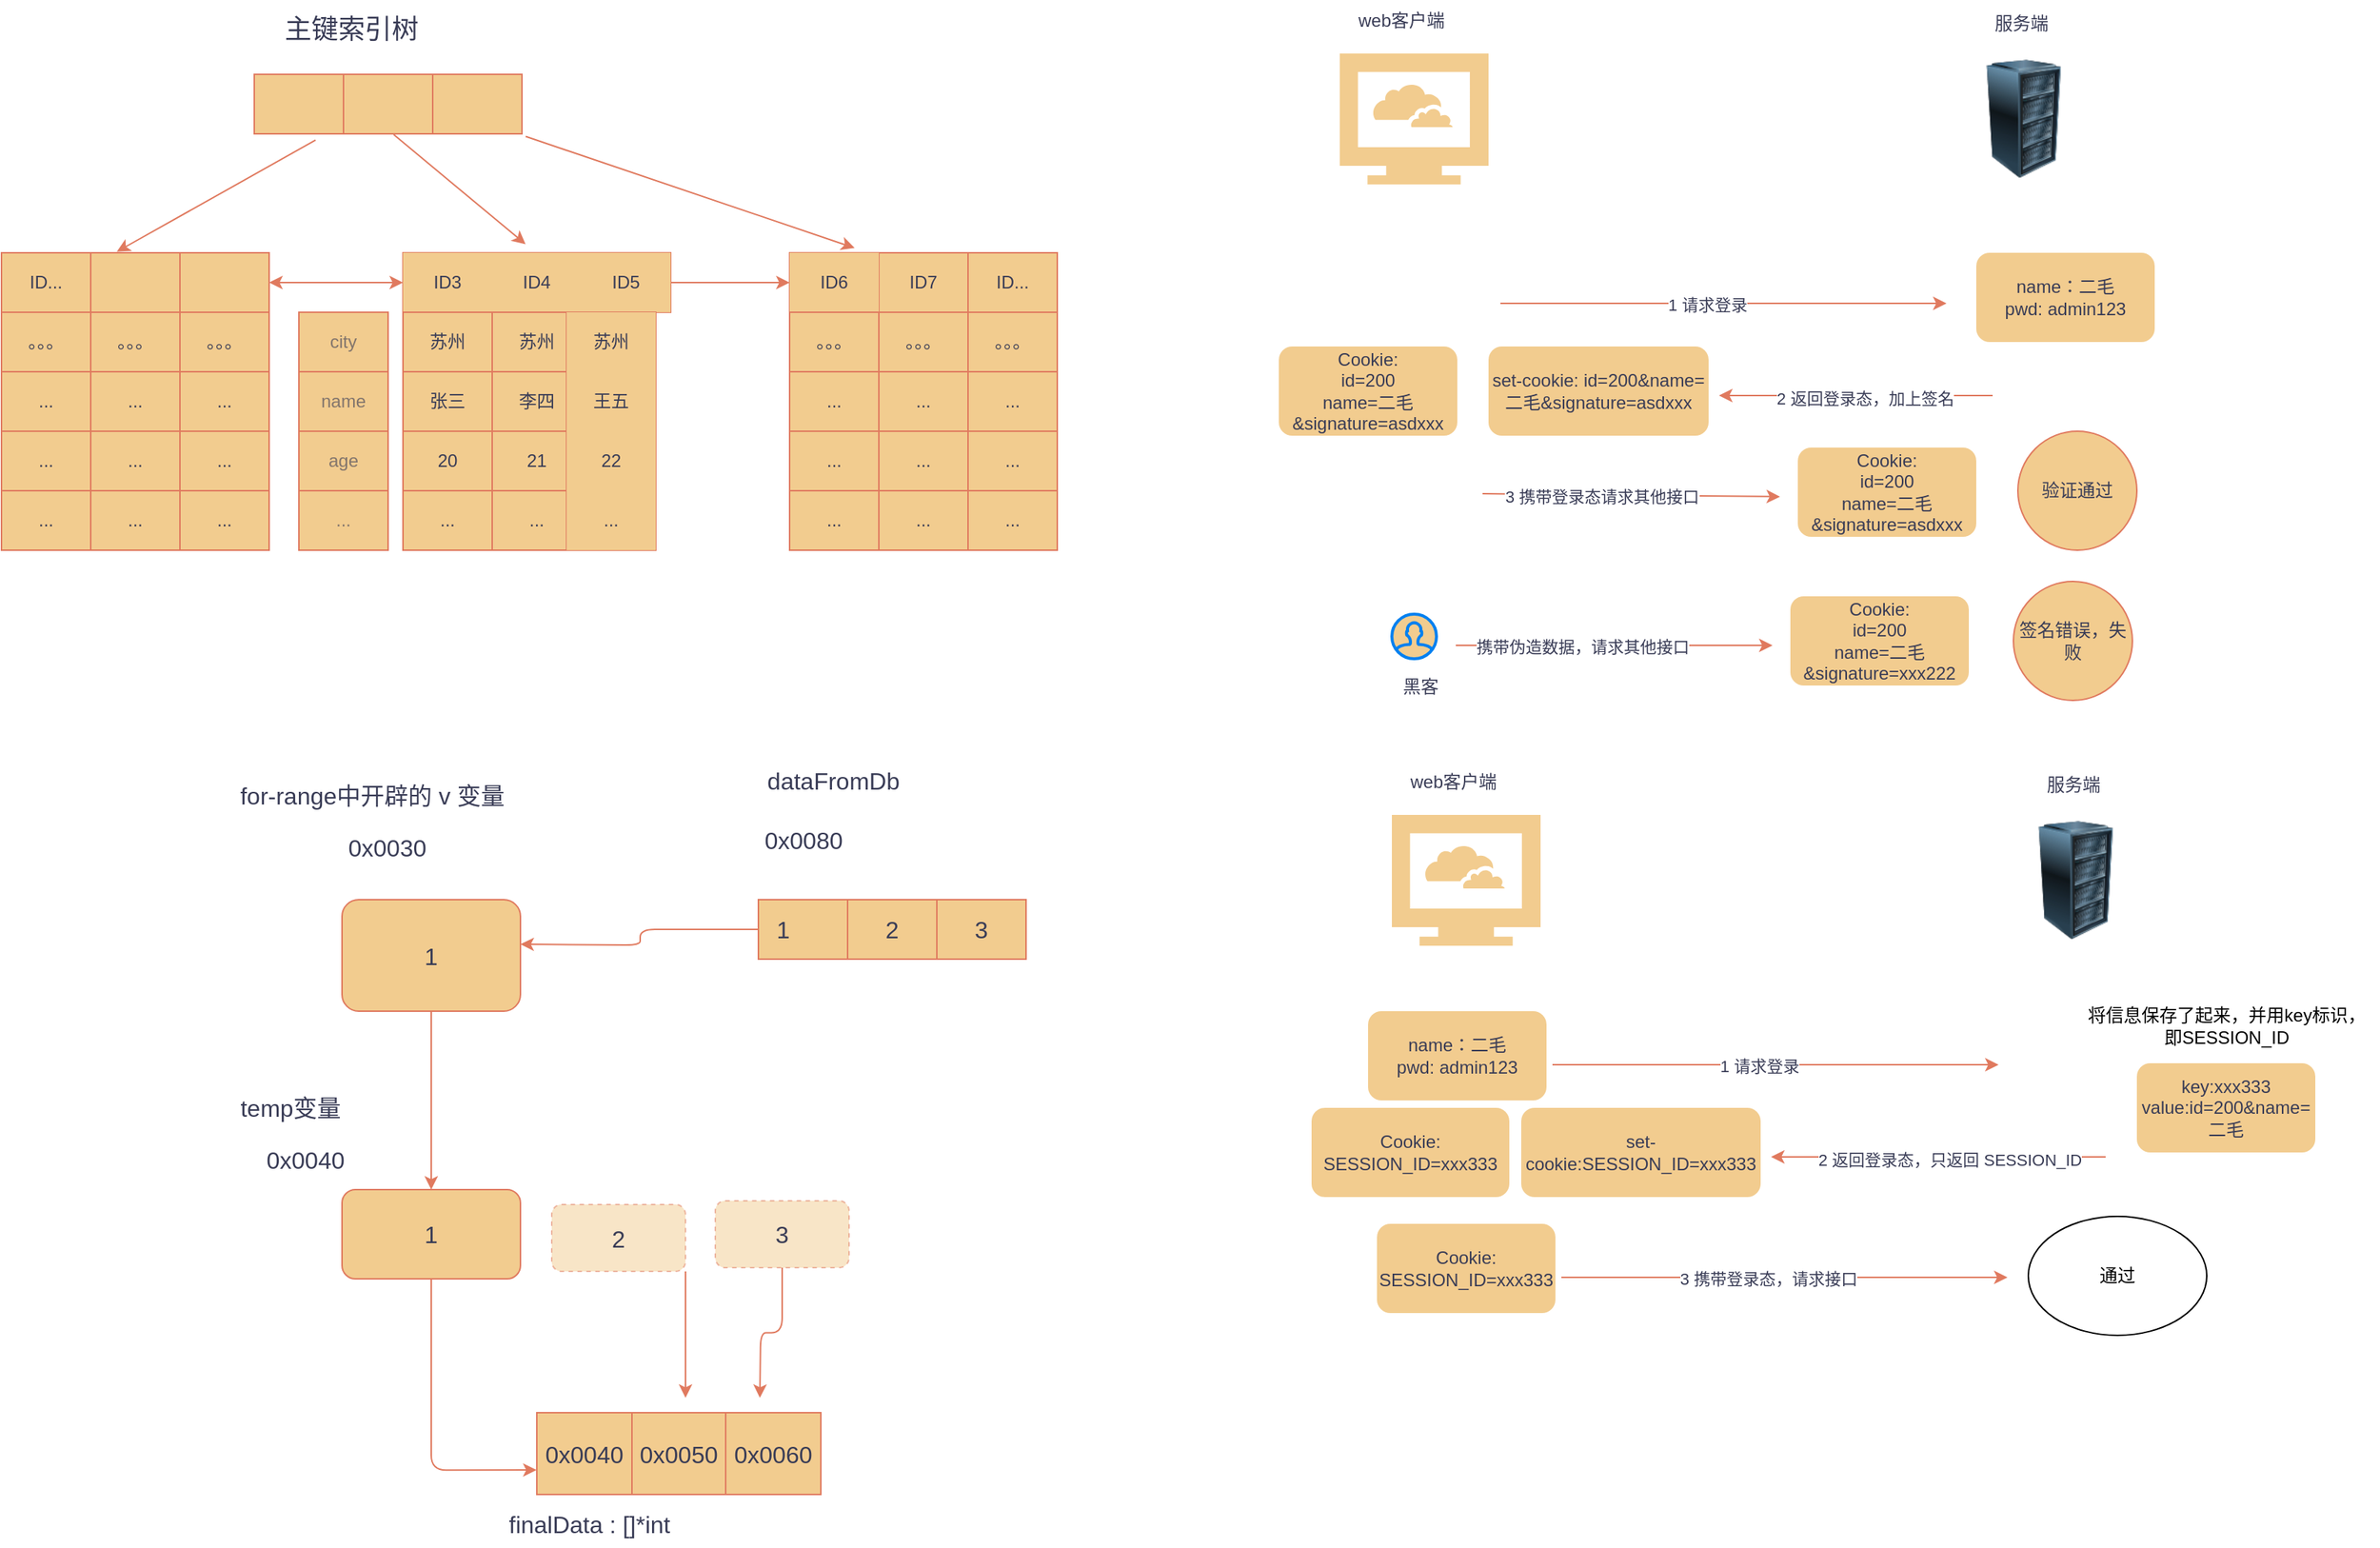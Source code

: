 <mxfile version="24.0.2" type="github">
  <diagram name="第 1 页" id="xg0n5kIAv0Q_2YQMW4IB">
    <mxGraphModel dx="1573" dy="450" grid="0" gridSize="10" guides="1" tooltips="1" connect="1" arrows="1" fold="1" page="1" pageScale="1" pageWidth="827" pageHeight="1169" background="#ffffff" math="0" shadow="0">
      <root>
        <mxCell id="0" />
        <mxCell id="1" parent="0" />
        <mxCell id="q4O4dge1yw7e4YFk-ilY-1" value="" style="group;movable=1;resizable=1;rotatable=1;deletable=1;editable=1;locked=0;connectable=1;rounded=1;labelBackgroundColor=none;fontColor=#393C56;" parent="1" vertex="1" connectable="0">
          <mxGeometry x="-780" y="20" width="710" height="370" as="geometry" />
        </mxCell>
        <mxCell id="q4O4dge1yw7e4YFk-ilY-2" value="&lt;font style=&quot;font-size: 18px;&quot;&gt;主键索引树&lt;/font&gt;" style="text;html=1;align=center;verticalAlign=middle;resizable=0;points=[];autosize=1;strokeColor=none;fillColor=none;rounded=1;movable=0;rotatable=0;deletable=0;editable=0;locked=1;connectable=0;labelBackgroundColor=none;fontColor=#393C56;" parent="q4O4dge1yw7e4YFk-ilY-1" vertex="1">
          <mxGeometry x="180" width="110" height="40" as="geometry" />
        </mxCell>
        <mxCell id="q4O4dge1yw7e4YFk-ilY-3" value="" style="shape=table;startSize=0;container=1;collapsible=0;childLayout=tableLayout;rounded=1;movable=0;resizable=0;rotatable=0;deletable=0;editable=0;locked=1;connectable=0;labelBackgroundColor=none;fillColor=#F2CC8F;strokeColor=#E07A5F;fontColor=#393C56;" parent="q4O4dge1yw7e4YFk-ilY-1" vertex="1">
          <mxGeometry x="170" y="50" width="180" height="40" as="geometry" />
        </mxCell>
        <mxCell id="q4O4dge1yw7e4YFk-ilY-4" value="" style="shape=tableRow;horizontal=0;startSize=0;swimlaneHead=0;swimlaneBody=0;top=0;left=0;bottom=0;right=0;collapsible=0;dropTarget=0;fillColor=none;points=[[0,0.5],[1,0.5]];portConstraint=eastwest;rounded=1;movable=0;resizable=0;rotatable=0;deletable=0;editable=0;locked=1;connectable=0;labelBackgroundColor=none;strokeColor=#E07A5F;fontColor=#393C56;" parent="q4O4dge1yw7e4YFk-ilY-3" vertex="1">
          <mxGeometry width="180" height="40" as="geometry" />
        </mxCell>
        <mxCell id="q4O4dge1yw7e4YFk-ilY-5" value="" style="shape=partialRectangle;html=1;whiteSpace=wrap;connectable=0;overflow=hidden;fillColor=none;top=0;left=0;bottom=0;right=0;pointerEvents=1;rounded=1;movable=0;resizable=0;rotatable=0;deletable=0;editable=0;locked=1;labelBackgroundColor=none;strokeColor=#E07A5F;fontColor=#393C56;" parent="q4O4dge1yw7e4YFk-ilY-4" vertex="1">
          <mxGeometry width="60" height="40" as="geometry">
            <mxRectangle width="60" height="40" as="alternateBounds" />
          </mxGeometry>
        </mxCell>
        <mxCell id="q4O4dge1yw7e4YFk-ilY-6" value="" style="shape=partialRectangle;html=1;whiteSpace=wrap;connectable=0;overflow=hidden;fillColor=none;top=0;left=0;bottom=0;right=0;pointerEvents=1;rounded=1;movable=0;resizable=0;rotatable=0;deletable=0;editable=0;locked=1;labelBackgroundColor=none;strokeColor=#E07A5F;fontColor=#393C56;" parent="q4O4dge1yw7e4YFk-ilY-4" vertex="1">
          <mxGeometry x="60" width="60" height="40" as="geometry">
            <mxRectangle width="60" height="40" as="alternateBounds" />
          </mxGeometry>
        </mxCell>
        <mxCell id="q4O4dge1yw7e4YFk-ilY-7" style="shape=partialRectangle;html=1;whiteSpace=wrap;connectable=0;overflow=hidden;fillColor=none;top=0;left=0;bottom=0;right=0;pointerEvents=1;rounded=1;movable=0;resizable=0;rotatable=0;deletable=0;editable=0;locked=1;labelBackgroundColor=none;strokeColor=#E07A5F;fontColor=#393C56;" parent="q4O4dge1yw7e4YFk-ilY-4" vertex="1">
          <mxGeometry x="120" width="60" height="40" as="geometry">
            <mxRectangle width="60" height="40" as="alternateBounds" />
          </mxGeometry>
        </mxCell>
        <mxCell id="q4O4dge1yw7e4YFk-ilY-8" value="" style="shape=table;startSize=0;container=1;collapsible=0;childLayout=tableLayout;rounded=1;movable=0;resizable=0;rotatable=0;deletable=0;editable=0;locked=1;connectable=0;labelBackgroundColor=none;fillColor=#F2CC8F;strokeColor=#E07A5F;fontColor=#393C56;" parent="q4O4dge1yw7e4YFk-ilY-1" vertex="1">
          <mxGeometry y="170" width="180" height="40" as="geometry" />
        </mxCell>
        <mxCell id="q4O4dge1yw7e4YFk-ilY-9" value="" style="shape=tableRow;horizontal=0;startSize=0;swimlaneHead=0;swimlaneBody=0;top=0;left=0;bottom=0;right=0;collapsible=0;dropTarget=0;fillColor=none;points=[[0,0.5],[1,0.5]];portConstraint=eastwest;rounded=1;movable=0;resizable=0;rotatable=0;deletable=0;editable=0;locked=1;connectable=0;labelBackgroundColor=none;strokeColor=#E07A5F;fontColor=#393C56;" parent="q4O4dge1yw7e4YFk-ilY-8" vertex="1">
          <mxGeometry width="180" height="40" as="geometry" />
        </mxCell>
        <mxCell id="q4O4dge1yw7e4YFk-ilY-10" value="ID..." style="shape=partialRectangle;html=1;whiteSpace=wrap;connectable=0;overflow=hidden;fillColor=none;top=0;left=0;bottom=0;right=0;pointerEvents=1;rounded=1;movable=0;resizable=0;rotatable=0;deletable=0;editable=0;locked=1;labelBackgroundColor=none;strokeColor=#E07A5F;fontColor=#393C56;" parent="q4O4dge1yw7e4YFk-ilY-9" vertex="1">
          <mxGeometry width="60" height="40" as="geometry">
            <mxRectangle width="60" height="40" as="alternateBounds" />
          </mxGeometry>
        </mxCell>
        <mxCell id="q4O4dge1yw7e4YFk-ilY-11" value="" style="shape=partialRectangle;html=1;whiteSpace=wrap;connectable=0;overflow=hidden;fillColor=none;top=0;left=0;bottom=0;right=0;pointerEvents=1;rounded=1;movable=0;resizable=0;rotatable=0;deletable=0;editable=0;locked=1;labelBackgroundColor=none;strokeColor=#E07A5F;fontColor=#393C56;" parent="q4O4dge1yw7e4YFk-ilY-9" vertex="1">
          <mxGeometry x="60" width="60" height="40" as="geometry">
            <mxRectangle width="60" height="40" as="alternateBounds" />
          </mxGeometry>
        </mxCell>
        <mxCell id="q4O4dge1yw7e4YFk-ilY-12" value="" style="shape=partialRectangle;html=1;whiteSpace=wrap;connectable=0;overflow=hidden;fillColor=none;top=0;left=0;bottom=0;right=0;pointerEvents=1;rounded=1;movable=0;resizable=0;rotatable=0;deletable=0;editable=0;locked=1;labelBackgroundColor=none;strokeColor=#E07A5F;fontColor=#393C56;" parent="q4O4dge1yw7e4YFk-ilY-9" vertex="1">
          <mxGeometry x="120" width="60" height="40" as="geometry">
            <mxRectangle width="60" height="40" as="alternateBounds" />
          </mxGeometry>
        </mxCell>
        <mxCell id="q4O4dge1yw7e4YFk-ilY-13" value="" style="shape=table;startSize=0;container=1;collapsible=0;childLayout=tableLayout;rounded=1;movable=0;resizable=0;rotatable=0;deletable=0;editable=0;locked=1;connectable=0;labelBackgroundColor=none;fillColor=#F2CC8F;strokeColor=#E07A5F;fontColor=#393C56;" parent="q4O4dge1yw7e4YFk-ilY-1" vertex="1">
          <mxGeometry x="270" y="170" width="180" height="40" as="geometry" />
        </mxCell>
        <mxCell id="q4O4dge1yw7e4YFk-ilY-14" value="" style="shape=tableRow;horizontal=0;startSize=0;swimlaneHead=0;swimlaneBody=0;top=0;left=0;bottom=0;right=0;collapsible=0;dropTarget=0;points=[[0,0.5],[1,0.5]];portConstraint=eastwest;rounded=1;movable=0;resizable=0;rotatable=0;deletable=0;editable=0;locked=1;connectable=0;labelBackgroundColor=none;fillColor=#F2CC8F;strokeColor=#E07A5F;fontColor=#393C56;" parent="q4O4dge1yw7e4YFk-ilY-13" vertex="1">
          <mxGeometry width="180" height="40" as="geometry" />
        </mxCell>
        <mxCell id="q4O4dge1yw7e4YFk-ilY-15" value="ID3" style="shape=partialRectangle;html=1;whiteSpace=wrap;connectable=0;overflow=hidden;top=0;left=0;bottom=0;right=0;pointerEvents=1;rounded=1;movable=0;resizable=0;rotatable=0;deletable=0;editable=0;locked=1;labelBackgroundColor=none;fillColor=#F2CC8F;strokeColor=#E07A5F;fontColor=#393C56;" parent="q4O4dge1yw7e4YFk-ilY-14" vertex="1">
          <mxGeometry width="60" height="40" as="geometry">
            <mxRectangle width="60" height="40" as="alternateBounds" />
          </mxGeometry>
        </mxCell>
        <mxCell id="q4O4dge1yw7e4YFk-ilY-16" value="ID4" style="shape=partialRectangle;html=1;whiteSpace=wrap;connectable=0;overflow=hidden;top=0;left=0;bottom=0;right=0;pointerEvents=1;rounded=1;movable=0;resizable=0;rotatable=0;deletable=0;editable=0;locked=1;labelBackgroundColor=none;fillColor=#F2CC8F;strokeColor=#E07A5F;fontColor=#393C56;" parent="q4O4dge1yw7e4YFk-ilY-14" vertex="1">
          <mxGeometry x="60" width="60" height="40" as="geometry">
            <mxRectangle width="60" height="40" as="alternateBounds" />
          </mxGeometry>
        </mxCell>
        <mxCell id="q4O4dge1yw7e4YFk-ilY-17" value="ID5" style="shape=partialRectangle;html=1;whiteSpace=wrap;connectable=0;overflow=hidden;top=0;left=0;bottom=0;right=0;pointerEvents=1;rounded=1;movable=0;resizable=0;rotatable=0;deletable=0;editable=0;locked=1;labelBackgroundColor=none;fillColor=#F2CC8F;strokeColor=#E07A5F;fontColor=#393C56;" parent="q4O4dge1yw7e4YFk-ilY-14" vertex="1">
          <mxGeometry x="120" width="60" height="40" as="geometry">
            <mxRectangle width="60" height="40" as="alternateBounds" />
          </mxGeometry>
        </mxCell>
        <mxCell id="q4O4dge1yw7e4YFk-ilY-18" value="" style="endArrow=classic;html=1;rounded=1;exitX=0.229;exitY=1.106;exitDx=0;exitDy=0;entryX=0.431;entryY=-0.019;entryDx=0;entryDy=0;entryPerimeter=0;exitPerimeter=0;movable=0;resizable=0;rotatable=0;deletable=0;editable=0;locked=1;connectable=0;labelBackgroundColor=none;fontColor=default;strokeColor=#E07A5F;" parent="q4O4dge1yw7e4YFk-ilY-1" source="q4O4dge1yw7e4YFk-ilY-4" target="q4O4dge1yw7e4YFk-ilY-9" edge="1">
          <mxGeometry width="50" height="50" relative="1" as="geometry">
            <mxPoint y="140" as="sourcePoint" />
            <mxPoint x="50" y="90" as="targetPoint" />
          </mxGeometry>
        </mxCell>
        <mxCell id="q4O4dge1yw7e4YFk-ilY-19" value="" style="endArrow=classic;html=1;rounded=1;exitX=0.521;exitY=1.013;exitDx=0;exitDy=0;entryX=0.458;entryY=-0.144;entryDx=0;entryDy=0;entryPerimeter=0;exitPerimeter=0;movable=0;resizable=0;rotatable=0;deletable=0;editable=0;locked=1;connectable=0;labelBackgroundColor=none;fontColor=default;strokeColor=#E07A5F;" parent="q4O4dge1yw7e4YFk-ilY-1" source="q4O4dge1yw7e4YFk-ilY-4" target="q4O4dge1yw7e4YFk-ilY-14" edge="1">
          <mxGeometry width="50" height="50" relative="1" as="geometry">
            <mxPoint x="185" y="103" as="sourcePoint" />
            <mxPoint x="88" y="179" as="targetPoint" />
          </mxGeometry>
        </mxCell>
        <mxCell id="q4O4dge1yw7e4YFk-ilY-20" value="" style="endArrow=classic;startArrow=classic;html=1;rounded=1;entryX=0;entryY=0.5;entryDx=0;entryDy=0;exitX=1;exitY=0.5;exitDx=0;exitDy=0;movable=0;resizable=0;rotatable=0;deletable=0;editable=0;locked=1;connectable=0;labelBackgroundColor=none;fontColor=default;strokeColor=#E07A5F;" parent="q4O4dge1yw7e4YFk-ilY-1" source="q4O4dge1yw7e4YFk-ilY-9" target="q4O4dge1yw7e4YFk-ilY-14" edge="1">
          <mxGeometry width="50" height="50" relative="1" as="geometry">
            <mxPoint x="170" y="200" as="sourcePoint" />
            <mxPoint x="220" y="150" as="targetPoint" />
            <Array as="points" />
          </mxGeometry>
        </mxCell>
        <mxCell id="q4O4dge1yw7e4YFk-ilY-21" value="" style="shape=table;startSize=0;container=1;collapsible=0;childLayout=tableLayout;rounded=1;movable=0;resizable=0;rotatable=0;deletable=0;editable=0;locked=1;connectable=0;labelBackgroundColor=none;fillColor=#F2CC8F;strokeColor=#E07A5F;fontColor=#393C56;" parent="q4O4dge1yw7e4YFk-ilY-1" vertex="1">
          <mxGeometry x="530" y="170" width="180" height="40" as="geometry" />
        </mxCell>
        <mxCell id="q4O4dge1yw7e4YFk-ilY-22" value="" style="shape=tableRow;horizontal=0;startSize=0;swimlaneHead=0;swimlaneBody=0;top=0;left=0;bottom=0;right=0;collapsible=0;dropTarget=0;fillColor=none;points=[[0,0.5],[1,0.5]];portConstraint=eastwest;rounded=1;movable=0;resizable=0;rotatable=0;deletable=0;editable=0;locked=1;connectable=0;labelBackgroundColor=none;strokeColor=#E07A5F;fontColor=#393C56;" parent="q4O4dge1yw7e4YFk-ilY-21" vertex="1">
          <mxGeometry width="180" height="40" as="geometry" />
        </mxCell>
        <mxCell id="q4O4dge1yw7e4YFk-ilY-23" value="ID6" style="shape=partialRectangle;html=1;whiteSpace=wrap;connectable=0;overflow=hidden;top=0;left=0;bottom=0;right=0;pointerEvents=1;rounded=1;movable=0;resizable=0;rotatable=0;deletable=0;editable=0;locked=1;labelBackgroundColor=none;fillColor=#F2CC8F;strokeColor=#E07A5F;fontColor=#393C56;" parent="q4O4dge1yw7e4YFk-ilY-22" vertex="1">
          <mxGeometry width="60" height="40" as="geometry">
            <mxRectangle width="60" height="40" as="alternateBounds" />
          </mxGeometry>
        </mxCell>
        <mxCell id="q4O4dge1yw7e4YFk-ilY-24" value="ID7" style="shape=partialRectangle;html=1;whiteSpace=wrap;connectable=0;overflow=hidden;fillColor=none;top=0;left=0;bottom=0;right=0;pointerEvents=1;rounded=1;movable=0;resizable=0;rotatable=0;deletable=0;editable=0;locked=1;labelBackgroundColor=none;strokeColor=#E07A5F;fontColor=#393C56;" parent="q4O4dge1yw7e4YFk-ilY-22" vertex="1">
          <mxGeometry x="60" width="60" height="40" as="geometry">
            <mxRectangle width="60" height="40" as="alternateBounds" />
          </mxGeometry>
        </mxCell>
        <mxCell id="q4O4dge1yw7e4YFk-ilY-25" value="ID..." style="shape=partialRectangle;html=1;whiteSpace=wrap;connectable=0;overflow=hidden;fillColor=none;top=0;left=0;bottom=0;right=0;pointerEvents=1;rounded=1;movable=0;resizable=0;rotatable=0;deletable=0;editable=0;locked=1;labelBackgroundColor=none;strokeColor=#E07A5F;fontColor=#393C56;" parent="q4O4dge1yw7e4YFk-ilY-22" vertex="1">
          <mxGeometry x="120" width="60" height="40" as="geometry">
            <mxRectangle width="60" height="40" as="alternateBounds" />
          </mxGeometry>
        </mxCell>
        <mxCell id="q4O4dge1yw7e4YFk-ilY-26" value="" style="edgeStyle=orthogonalEdgeStyle;rounded=1;orthogonalLoop=1;jettySize=auto;html=1;movable=0;resizable=0;rotatable=0;deletable=0;editable=0;locked=1;connectable=0;labelBackgroundColor=none;fontColor=default;strokeColor=#E07A5F;" parent="q4O4dge1yw7e4YFk-ilY-1" source="q4O4dge1yw7e4YFk-ilY-13" target="q4O4dge1yw7e4YFk-ilY-21" edge="1">
          <mxGeometry relative="1" as="geometry" />
        </mxCell>
        <mxCell id="q4O4dge1yw7e4YFk-ilY-27" value="" style="endArrow=classic;html=1;rounded=1;exitX=1.014;exitY=1.044;exitDx=0;exitDy=0;entryX=0.243;entryY=-0.081;entryDx=0;entryDy=0;entryPerimeter=0;exitPerimeter=0;movable=0;resizable=0;rotatable=0;deletable=0;editable=0;locked=1;connectable=0;labelBackgroundColor=none;fontColor=default;strokeColor=#E07A5F;" parent="q4O4dge1yw7e4YFk-ilY-1" source="q4O4dge1yw7e4YFk-ilY-4" target="q4O4dge1yw7e4YFk-ilY-22" edge="1">
          <mxGeometry width="50" height="50" relative="1" as="geometry">
            <mxPoint x="350" y="80" as="sourcePoint" />
            <mxPoint x="438" y="153" as="targetPoint" />
          </mxGeometry>
        </mxCell>
        <mxCell id="q4O4dge1yw7e4YFk-ilY-28" value="" style="shape=table;startSize=0;container=1;collapsible=0;childLayout=tableLayout;hachureGap=4;rounded=1;movable=0;resizable=0;rotatable=0;deletable=0;editable=0;locked=1;connectable=0;labelBackgroundColor=none;fillColor=#F2CC8F;strokeColor=#E07A5F;fontColor=#393C56;" parent="q4O4dge1yw7e4YFk-ilY-1" vertex="1">
          <mxGeometry x="270" y="210" width="60" height="160" as="geometry" />
        </mxCell>
        <mxCell id="q4O4dge1yw7e4YFk-ilY-29" value="" style="shape=tableRow;horizontal=0;startSize=0;swimlaneHead=0;swimlaneBody=0;top=0;left=0;bottom=0;right=0;collapsible=0;dropTarget=0;fillColor=none;points=[[0,0.5],[1,0.5]];portConstraint=eastwest;hachureGap=4;rounded=1;movable=0;resizable=0;rotatable=0;deletable=0;editable=0;locked=1;connectable=0;labelBackgroundColor=none;strokeColor=#E07A5F;fontColor=#393C56;" parent="q4O4dge1yw7e4YFk-ilY-28" vertex="1">
          <mxGeometry width="60" height="40" as="geometry" />
        </mxCell>
        <mxCell id="q4O4dge1yw7e4YFk-ilY-30" value="苏州" style="shape=partialRectangle;html=1;whiteSpace=wrap;connectable=0;overflow=hidden;fillColor=none;top=0;left=0;bottom=0;right=0;pointerEvents=1;hachureGap=4;rounded=1;movable=0;resizable=0;rotatable=0;deletable=0;editable=0;locked=1;labelBackgroundColor=none;strokeColor=#E07A5F;fontColor=#393C56;" parent="q4O4dge1yw7e4YFk-ilY-29" vertex="1">
          <mxGeometry width="60" height="40" as="geometry">
            <mxRectangle width="60" height="40" as="alternateBounds" />
          </mxGeometry>
        </mxCell>
        <mxCell id="q4O4dge1yw7e4YFk-ilY-31" value="" style="shape=tableRow;horizontal=0;startSize=0;swimlaneHead=0;swimlaneBody=0;top=0;left=0;bottom=0;right=0;collapsible=0;dropTarget=0;fillColor=none;points=[[0,0.5],[1,0.5]];portConstraint=eastwest;hachureGap=4;rounded=1;movable=0;resizable=0;rotatable=0;deletable=0;editable=0;locked=1;connectable=0;labelBackgroundColor=none;strokeColor=#E07A5F;fontColor=#393C56;" parent="q4O4dge1yw7e4YFk-ilY-28" vertex="1">
          <mxGeometry y="40" width="60" height="40" as="geometry" />
        </mxCell>
        <mxCell id="q4O4dge1yw7e4YFk-ilY-32" value="张三" style="shape=partialRectangle;html=1;whiteSpace=wrap;connectable=0;overflow=hidden;fillColor=none;top=0;left=0;bottom=0;right=0;pointerEvents=1;hachureGap=4;rounded=1;movable=0;resizable=0;rotatable=0;deletable=0;editable=0;locked=1;labelBackgroundColor=none;strokeColor=#E07A5F;fontColor=#393C56;" parent="q4O4dge1yw7e4YFk-ilY-31" vertex="1">
          <mxGeometry width="60" height="40" as="geometry">
            <mxRectangle width="60" height="40" as="alternateBounds" />
          </mxGeometry>
        </mxCell>
        <mxCell id="q4O4dge1yw7e4YFk-ilY-33" value="" style="shape=tableRow;horizontal=0;startSize=0;swimlaneHead=0;swimlaneBody=0;top=0;left=0;bottom=0;right=0;collapsible=0;dropTarget=0;fillColor=none;points=[[0,0.5],[1,0.5]];portConstraint=eastwest;hachureGap=4;rounded=1;movable=0;resizable=0;rotatable=0;deletable=0;editable=0;locked=1;connectable=0;labelBackgroundColor=none;strokeColor=#E07A5F;fontColor=#393C56;" parent="q4O4dge1yw7e4YFk-ilY-28" vertex="1">
          <mxGeometry y="80" width="60" height="40" as="geometry" />
        </mxCell>
        <mxCell id="q4O4dge1yw7e4YFk-ilY-34" value="20" style="shape=partialRectangle;html=1;whiteSpace=wrap;connectable=0;overflow=hidden;fillColor=none;top=0;left=0;bottom=0;right=0;pointerEvents=1;hachureGap=4;rounded=1;movable=0;resizable=0;rotatable=0;deletable=0;editable=0;locked=1;labelBackgroundColor=none;strokeColor=#E07A5F;fontColor=#393C56;" parent="q4O4dge1yw7e4YFk-ilY-33" vertex="1">
          <mxGeometry width="60" height="40" as="geometry">
            <mxRectangle width="60" height="40" as="alternateBounds" />
          </mxGeometry>
        </mxCell>
        <mxCell id="q4O4dge1yw7e4YFk-ilY-35" value="" style="shape=tableRow;horizontal=0;startSize=0;swimlaneHead=0;swimlaneBody=0;top=0;left=0;bottom=0;right=0;collapsible=0;dropTarget=0;fillColor=none;points=[[0,0.5],[1,0.5]];portConstraint=eastwest;hachureGap=4;rounded=1;movable=0;resizable=0;rotatable=0;deletable=0;editable=0;locked=1;connectable=0;labelBackgroundColor=none;strokeColor=#E07A5F;fontColor=#393C56;" parent="q4O4dge1yw7e4YFk-ilY-28" vertex="1">
          <mxGeometry y="120" width="60" height="40" as="geometry" />
        </mxCell>
        <mxCell id="q4O4dge1yw7e4YFk-ilY-36" value="..." style="shape=partialRectangle;html=1;whiteSpace=wrap;connectable=0;overflow=hidden;fillColor=none;top=0;left=0;bottom=0;right=0;pointerEvents=1;hachureGap=4;rounded=1;movable=0;resizable=0;rotatable=0;deletable=0;editable=0;locked=1;labelBackgroundColor=none;strokeColor=#E07A5F;fontColor=#393C56;" parent="q4O4dge1yw7e4YFk-ilY-35" vertex="1">
          <mxGeometry width="60" height="40" as="geometry">
            <mxRectangle width="60" height="40" as="alternateBounds" />
          </mxGeometry>
        </mxCell>
        <mxCell id="q4O4dge1yw7e4YFk-ilY-37" value="" style="shape=table;startSize=0;container=1;collapsible=0;childLayout=tableLayout;hachureGap=4;rounded=1;movable=0;resizable=0;rotatable=0;deletable=0;editable=0;locked=1;connectable=0;labelBackgroundColor=none;fillColor=#F2CC8F;strokeColor=#E07A5F;fontColor=#393C56;" parent="q4O4dge1yw7e4YFk-ilY-1" vertex="1">
          <mxGeometry x="330" y="210" width="60" height="160" as="geometry" />
        </mxCell>
        <mxCell id="q4O4dge1yw7e4YFk-ilY-38" value="" style="shape=tableRow;horizontal=0;startSize=0;swimlaneHead=0;swimlaneBody=0;top=0;left=0;bottom=0;right=0;collapsible=0;dropTarget=0;fillColor=none;points=[[0,0.5],[1,0.5]];portConstraint=eastwest;hachureGap=4;rounded=1;movable=0;resizable=0;rotatable=0;deletable=0;editable=0;locked=1;connectable=0;labelBackgroundColor=none;strokeColor=#E07A5F;fontColor=#393C56;" parent="q4O4dge1yw7e4YFk-ilY-37" vertex="1">
          <mxGeometry width="60" height="40" as="geometry" />
        </mxCell>
        <mxCell id="q4O4dge1yw7e4YFk-ilY-39" value="苏州" style="shape=partialRectangle;html=1;whiteSpace=wrap;connectable=0;overflow=hidden;fillColor=none;top=0;left=0;bottom=0;right=0;pointerEvents=1;hachureGap=4;rounded=1;movable=0;resizable=0;rotatable=0;deletable=0;editable=0;locked=1;labelBackgroundColor=none;strokeColor=#E07A5F;fontColor=#393C56;" parent="q4O4dge1yw7e4YFk-ilY-38" vertex="1">
          <mxGeometry width="60" height="40" as="geometry">
            <mxRectangle width="60" height="40" as="alternateBounds" />
          </mxGeometry>
        </mxCell>
        <mxCell id="q4O4dge1yw7e4YFk-ilY-40" value="" style="shape=tableRow;horizontal=0;startSize=0;swimlaneHead=0;swimlaneBody=0;top=0;left=0;bottom=0;right=0;collapsible=0;dropTarget=0;fillColor=none;points=[[0,0.5],[1,0.5]];portConstraint=eastwest;hachureGap=4;rounded=1;movable=0;resizable=0;rotatable=0;deletable=0;editable=0;locked=1;connectable=0;labelBackgroundColor=none;strokeColor=#E07A5F;fontColor=#393C56;" parent="q4O4dge1yw7e4YFk-ilY-37" vertex="1">
          <mxGeometry y="40" width="60" height="40" as="geometry" />
        </mxCell>
        <mxCell id="q4O4dge1yw7e4YFk-ilY-41" value="李四" style="shape=partialRectangle;html=1;whiteSpace=wrap;connectable=0;overflow=hidden;fillColor=none;top=0;left=0;bottom=0;right=0;pointerEvents=1;hachureGap=4;rounded=1;movable=0;resizable=0;rotatable=0;deletable=0;editable=0;locked=1;labelBackgroundColor=none;strokeColor=#E07A5F;fontColor=#393C56;" parent="q4O4dge1yw7e4YFk-ilY-40" vertex="1">
          <mxGeometry width="60" height="40" as="geometry">
            <mxRectangle width="60" height="40" as="alternateBounds" />
          </mxGeometry>
        </mxCell>
        <mxCell id="q4O4dge1yw7e4YFk-ilY-42" value="" style="shape=tableRow;horizontal=0;startSize=0;swimlaneHead=0;swimlaneBody=0;top=0;left=0;bottom=0;right=0;collapsible=0;dropTarget=0;fillColor=none;points=[[0,0.5],[1,0.5]];portConstraint=eastwest;hachureGap=4;rounded=1;movable=0;resizable=0;rotatable=0;deletable=0;editable=0;locked=1;connectable=0;labelBackgroundColor=none;strokeColor=#E07A5F;fontColor=#393C56;" parent="q4O4dge1yw7e4YFk-ilY-37" vertex="1">
          <mxGeometry y="80" width="60" height="40" as="geometry" />
        </mxCell>
        <mxCell id="q4O4dge1yw7e4YFk-ilY-43" value="21" style="shape=partialRectangle;html=1;whiteSpace=wrap;connectable=0;overflow=hidden;fillColor=none;top=0;left=0;bottom=0;right=0;pointerEvents=1;hachureGap=4;rounded=1;movable=0;resizable=0;rotatable=0;deletable=0;editable=0;locked=1;labelBackgroundColor=none;strokeColor=#E07A5F;fontColor=#393C56;" parent="q4O4dge1yw7e4YFk-ilY-42" vertex="1">
          <mxGeometry width="60" height="40" as="geometry">
            <mxRectangle width="60" height="40" as="alternateBounds" />
          </mxGeometry>
        </mxCell>
        <mxCell id="q4O4dge1yw7e4YFk-ilY-44" value="" style="shape=tableRow;horizontal=0;startSize=0;swimlaneHead=0;swimlaneBody=0;top=0;left=0;bottom=0;right=0;collapsible=0;dropTarget=0;fillColor=none;points=[[0,0.5],[1,0.5]];portConstraint=eastwest;hachureGap=4;rounded=1;movable=0;resizable=0;rotatable=0;deletable=0;editable=0;locked=1;connectable=0;labelBackgroundColor=none;strokeColor=#E07A5F;fontColor=#393C56;" parent="q4O4dge1yw7e4YFk-ilY-37" vertex="1">
          <mxGeometry y="120" width="60" height="40" as="geometry" />
        </mxCell>
        <mxCell id="q4O4dge1yw7e4YFk-ilY-45" value="..." style="shape=partialRectangle;html=1;whiteSpace=wrap;connectable=0;overflow=hidden;fillColor=none;top=0;left=0;bottom=0;right=0;pointerEvents=1;hachureGap=4;rounded=1;movable=0;resizable=0;rotatable=0;deletable=0;editable=0;locked=1;labelBackgroundColor=none;strokeColor=#E07A5F;fontColor=#393C56;" parent="q4O4dge1yw7e4YFk-ilY-44" vertex="1">
          <mxGeometry width="60" height="40" as="geometry">
            <mxRectangle width="60" height="40" as="alternateBounds" />
          </mxGeometry>
        </mxCell>
        <mxCell id="q4O4dge1yw7e4YFk-ilY-46" value="" style="shape=table;startSize=0;container=1;collapsible=0;childLayout=tableLayout;hachureGap=4;rounded=1;labelBorderColor=none;textOpacity=60;horizontal=1;movable=0;resizable=0;rotatable=0;deletable=0;editable=0;locked=1;connectable=0;labelBackgroundColor=none;fillColor=#F2CC8F;strokeColor=#E07A5F;fontColor=#393C56;" parent="q4O4dge1yw7e4YFk-ilY-1" vertex="1">
          <mxGeometry x="200" y="210" width="60" height="160" as="geometry" />
        </mxCell>
        <mxCell id="q4O4dge1yw7e4YFk-ilY-47" value="" style="shape=tableRow;horizontal=1;startSize=0;swimlaneHead=0;swimlaneBody=0;top=0;left=0;bottom=0;right=0;collapsible=0;dropTarget=0;fillColor=none;points=[[0,0.5],[1,0.5]];portConstraint=eastwest;hachureGap=4;rounded=1;labelBorderColor=none;textOpacity=60;movable=0;resizable=0;rotatable=0;deletable=0;editable=0;locked=1;connectable=0;labelBackgroundColor=none;strokeColor=#E07A5F;fontColor=#393C56;" parent="q4O4dge1yw7e4YFk-ilY-46" vertex="1">
          <mxGeometry width="60" height="40" as="geometry" />
        </mxCell>
        <mxCell id="q4O4dge1yw7e4YFk-ilY-48" value="city" style="shape=partialRectangle;html=1;whiteSpace=wrap;connectable=0;overflow=hidden;fillColor=none;top=0;left=0;bottom=0;right=0;pointerEvents=1;hachureGap=4;rounded=1;labelBorderColor=none;textOpacity=60;horizontal=1;movable=0;resizable=0;rotatable=0;deletable=0;editable=0;locked=1;labelBackgroundColor=none;strokeColor=#E07A5F;fontColor=#393C56;" parent="q4O4dge1yw7e4YFk-ilY-47" vertex="1">
          <mxGeometry width="60" height="40" as="geometry">
            <mxRectangle width="60" height="40" as="alternateBounds" />
          </mxGeometry>
        </mxCell>
        <mxCell id="q4O4dge1yw7e4YFk-ilY-49" value="" style="shape=tableRow;horizontal=1;startSize=0;swimlaneHead=0;swimlaneBody=0;top=0;left=0;bottom=0;right=0;collapsible=0;dropTarget=0;fillColor=none;points=[[0,0.5],[1,0.5]];portConstraint=eastwest;hachureGap=4;rounded=1;labelBorderColor=none;textOpacity=60;movable=0;resizable=0;rotatable=0;deletable=0;editable=0;locked=1;connectable=0;labelBackgroundColor=none;strokeColor=#E07A5F;fontColor=#393C56;" parent="q4O4dge1yw7e4YFk-ilY-46" vertex="1">
          <mxGeometry y="40" width="60" height="40" as="geometry" />
        </mxCell>
        <mxCell id="q4O4dge1yw7e4YFk-ilY-50" value="name" style="shape=partialRectangle;html=1;whiteSpace=wrap;connectable=0;overflow=hidden;fillColor=none;top=0;left=0;bottom=0;right=0;pointerEvents=1;hachureGap=4;rounded=1;labelBorderColor=none;textOpacity=60;horizontal=1;movable=0;resizable=0;rotatable=0;deletable=0;editable=0;locked=1;labelBackgroundColor=none;strokeColor=#E07A5F;fontColor=#393C56;" parent="q4O4dge1yw7e4YFk-ilY-49" vertex="1">
          <mxGeometry width="60" height="40" as="geometry">
            <mxRectangle width="60" height="40" as="alternateBounds" />
          </mxGeometry>
        </mxCell>
        <mxCell id="q4O4dge1yw7e4YFk-ilY-51" value="" style="shape=tableRow;horizontal=1;startSize=0;swimlaneHead=0;swimlaneBody=0;top=0;left=0;bottom=0;right=0;collapsible=0;dropTarget=0;fillColor=none;points=[[0,0.5],[1,0.5]];portConstraint=eastwest;hachureGap=4;rounded=1;labelBorderColor=none;textOpacity=60;movable=0;resizable=0;rotatable=0;deletable=0;editable=0;locked=1;connectable=0;labelBackgroundColor=none;strokeColor=#E07A5F;fontColor=#393C56;" parent="q4O4dge1yw7e4YFk-ilY-46" vertex="1">
          <mxGeometry y="80" width="60" height="40" as="geometry" />
        </mxCell>
        <mxCell id="q4O4dge1yw7e4YFk-ilY-52" value="age" style="shape=partialRectangle;html=1;whiteSpace=wrap;connectable=0;overflow=hidden;fillColor=none;top=0;left=0;bottom=0;right=0;pointerEvents=1;hachureGap=4;rounded=1;labelBorderColor=none;textOpacity=60;horizontal=1;movable=0;resizable=0;rotatable=0;deletable=0;editable=0;locked=1;labelBackgroundColor=none;strokeColor=#E07A5F;fontColor=#393C56;" parent="q4O4dge1yw7e4YFk-ilY-51" vertex="1">
          <mxGeometry width="60" height="40" as="geometry">
            <mxRectangle width="60" height="40" as="alternateBounds" />
          </mxGeometry>
        </mxCell>
        <mxCell id="q4O4dge1yw7e4YFk-ilY-53" value="" style="shape=tableRow;horizontal=1;startSize=0;swimlaneHead=0;swimlaneBody=0;top=0;left=0;bottom=0;right=0;collapsible=0;dropTarget=0;fillColor=none;points=[[0,0.5],[1,0.5]];portConstraint=eastwest;hachureGap=4;rounded=1;labelBorderColor=none;textOpacity=60;movable=0;resizable=0;rotatable=0;deletable=0;editable=0;locked=1;connectable=0;labelBackgroundColor=none;strokeColor=#E07A5F;fontColor=#393C56;" parent="q4O4dge1yw7e4YFk-ilY-46" vertex="1">
          <mxGeometry y="120" width="60" height="40" as="geometry" />
        </mxCell>
        <mxCell id="q4O4dge1yw7e4YFk-ilY-54" value="..." style="shape=partialRectangle;html=1;whiteSpace=wrap;connectable=0;overflow=hidden;fillColor=none;top=0;left=0;bottom=0;right=0;pointerEvents=1;hachureGap=4;rounded=1;labelBorderColor=none;textOpacity=60;horizontal=1;movable=0;resizable=0;rotatable=0;deletable=0;editable=0;locked=1;labelBackgroundColor=none;strokeColor=#E07A5F;fontColor=#393C56;" parent="q4O4dge1yw7e4YFk-ilY-53" vertex="1">
          <mxGeometry width="60" height="40" as="geometry">
            <mxRectangle width="60" height="40" as="alternateBounds" />
          </mxGeometry>
        </mxCell>
        <mxCell id="q4O4dge1yw7e4YFk-ilY-55" value="" style="shape=table;startSize=0;container=1;collapsible=0;childLayout=tableLayout;hachureGap=4;rounded=1;movable=0;resizable=0;rotatable=0;deletable=0;editable=0;locked=1;connectable=0;labelBackgroundColor=none;fillColor=#F2CC8F;strokeColor=#E07A5F;fontColor=#393C56;" parent="q4O4dge1yw7e4YFk-ilY-1" vertex="1">
          <mxGeometry x="530" y="210" width="60" height="160" as="geometry" />
        </mxCell>
        <mxCell id="q4O4dge1yw7e4YFk-ilY-56" value="" style="shape=tableRow;horizontal=0;startSize=0;swimlaneHead=0;swimlaneBody=0;top=0;left=0;bottom=0;right=0;collapsible=0;dropTarget=0;fillColor=none;points=[[0,0.5],[1,0.5]];portConstraint=eastwest;hachureGap=4;rounded=1;movable=0;resizable=0;rotatable=0;deletable=0;editable=0;locked=1;connectable=0;labelBackgroundColor=none;strokeColor=#E07A5F;fontColor=#393C56;" parent="q4O4dge1yw7e4YFk-ilY-55" vertex="1">
          <mxGeometry width="60" height="40" as="geometry" />
        </mxCell>
        <mxCell id="q4O4dge1yw7e4YFk-ilY-57" value="。。。" style="shape=partialRectangle;html=1;whiteSpace=wrap;connectable=0;overflow=hidden;fillColor=none;top=0;left=0;bottom=0;right=0;pointerEvents=1;hachureGap=4;rounded=1;movable=0;resizable=0;rotatable=0;deletable=0;editable=0;locked=1;labelBackgroundColor=none;strokeColor=#E07A5F;fontColor=#393C56;" parent="q4O4dge1yw7e4YFk-ilY-56" vertex="1">
          <mxGeometry width="60" height="40" as="geometry">
            <mxRectangle width="60" height="40" as="alternateBounds" />
          </mxGeometry>
        </mxCell>
        <mxCell id="q4O4dge1yw7e4YFk-ilY-58" value="" style="shape=tableRow;horizontal=0;startSize=0;swimlaneHead=0;swimlaneBody=0;top=0;left=0;bottom=0;right=0;collapsible=0;dropTarget=0;fillColor=none;points=[[0,0.5],[1,0.5]];portConstraint=eastwest;hachureGap=4;rounded=1;movable=0;resizable=0;rotatable=0;deletable=0;editable=0;locked=1;connectable=0;labelBackgroundColor=none;strokeColor=#E07A5F;fontColor=#393C56;" parent="q4O4dge1yw7e4YFk-ilY-55" vertex="1">
          <mxGeometry y="40" width="60" height="40" as="geometry" />
        </mxCell>
        <mxCell id="q4O4dge1yw7e4YFk-ilY-59" value="..." style="shape=partialRectangle;html=1;whiteSpace=wrap;connectable=0;overflow=hidden;fillColor=none;top=0;left=0;bottom=0;right=0;pointerEvents=1;hachureGap=4;rounded=1;movable=0;resizable=0;rotatable=0;deletable=0;editable=0;locked=1;labelBackgroundColor=none;strokeColor=#E07A5F;fontColor=#393C56;" parent="q4O4dge1yw7e4YFk-ilY-58" vertex="1">
          <mxGeometry width="60" height="40" as="geometry">
            <mxRectangle width="60" height="40" as="alternateBounds" />
          </mxGeometry>
        </mxCell>
        <mxCell id="q4O4dge1yw7e4YFk-ilY-60" value="" style="shape=tableRow;horizontal=0;startSize=0;swimlaneHead=0;swimlaneBody=0;top=0;left=0;bottom=0;right=0;collapsible=0;dropTarget=0;fillColor=none;points=[[0,0.5],[1,0.5]];portConstraint=eastwest;hachureGap=4;rounded=1;movable=0;resizable=0;rotatable=0;deletable=0;editable=0;locked=1;connectable=0;labelBackgroundColor=none;strokeColor=#E07A5F;fontColor=#393C56;" parent="q4O4dge1yw7e4YFk-ilY-55" vertex="1">
          <mxGeometry y="80" width="60" height="40" as="geometry" />
        </mxCell>
        <mxCell id="q4O4dge1yw7e4YFk-ilY-61" value="..." style="shape=partialRectangle;html=1;whiteSpace=wrap;connectable=0;overflow=hidden;fillColor=none;top=0;left=0;bottom=0;right=0;pointerEvents=1;hachureGap=4;rounded=1;movable=0;resizable=0;rotatable=0;deletable=0;editable=0;locked=1;labelBackgroundColor=none;strokeColor=#E07A5F;fontColor=#393C56;" parent="q4O4dge1yw7e4YFk-ilY-60" vertex="1">
          <mxGeometry width="60" height="40" as="geometry">
            <mxRectangle width="60" height="40" as="alternateBounds" />
          </mxGeometry>
        </mxCell>
        <mxCell id="q4O4dge1yw7e4YFk-ilY-62" value="" style="shape=tableRow;horizontal=0;startSize=0;swimlaneHead=0;swimlaneBody=0;top=0;left=0;bottom=0;right=0;collapsible=0;dropTarget=0;fillColor=none;points=[[0,0.5],[1,0.5]];portConstraint=eastwest;hachureGap=4;rounded=1;movable=0;resizable=0;rotatable=0;deletable=0;editable=0;locked=1;connectable=0;labelBackgroundColor=none;strokeColor=#E07A5F;fontColor=#393C56;" parent="q4O4dge1yw7e4YFk-ilY-55" vertex="1">
          <mxGeometry y="120" width="60" height="40" as="geometry" />
        </mxCell>
        <mxCell id="q4O4dge1yw7e4YFk-ilY-63" value="..." style="shape=partialRectangle;html=1;whiteSpace=wrap;connectable=0;overflow=hidden;fillColor=none;top=0;left=0;bottom=0;right=0;pointerEvents=1;hachureGap=4;rounded=1;movable=0;resizable=0;rotatable=0;deletable=0;editable=0;locked=1;labelBackgroundColor=none;strokeColor=#E07A5F;fontColor=#393C56;" parent="q4O4dge1yw7e4YFk-ilY-62" vertex="1">
          <mxGeometry width="60" height="40" as="geometry">
            <mxRectangle width="60" height="40" as="alternateBounds" />
          </mxGeometry>
        </mxCell>
        <mxCell id="q4O4dge1yw7e4YFk-ilY-64" value="" style="shape=table;startSize=0;container=1;collapsible=0;childLayout=tableLayout;hachureGap=4;rounded=1;movable=0;resizable=0;rotatable=0;deletable=0;editable=0;locked=1;connectable=0;labelBackgroundColor=none;fillColor=#F2CC8F;strokeColor=#E07A5F;fontColor=#393C56;" parent="q4O4dge1yw7e4YFk-ilY-1" vertex="1">
          <mxGeometry x="590" y="210" width="60" height="160" as="geometry" />
        </mxCell>
        <mxCell id="q4O4dge1yw7e4YFk-ilY-65" value="" style="shape=tableRow;horizontal=0;startSize=0;swimlaneHead=0;swimlaneBody=0;top=0;left=0;bottom=0;right=0;collapsible=0;dropTarget=0;fillColor=none;points=[[0,0.5],[1,0.5]];portConstraint=eastwest;hachureGap=4;rounded=1;movable=0;resizable=0;rotatable=0;deletable=0;editable=0;locked=1;connectable=0;labelBackgroundColor=none;strokeColor=#E07A5F;fontColor=#393C56;" parent="q4O4dge1yw7e4YFk-ilY-64" vertex="1">
          <mxGeometry width="60" height="40" as="geometry" />
        </mxCell>
        <mxCell id="q4O4dge1yw7e4YFk-ilY-66" value="。。。" style="shape=partialRectangle;html=1;whiteSpace=wrap;connectable=0;overflow=hidden;fillColor=none;top=0;left=0;bottom=0;right=0;pointerEvents=1;hachureGap=4;rounded=1;movable=0;resizable=0;rotatable=0;deletable=0;editable=0;locked=1;labelBackgroundColor=none;strokeColor=#E07A5F;fontColor=#393C56;" parent="q4O4dge1yw7e4YFk-ilY-65" vertex="1">
          <mxGeometry width="60" height="40" as="geometry">
            <mxRectangle width="60" height="40" as="alternateBounds" />
          </mxGeometry>
        </mxCell>
        <mxCell id="q4O4dge1yw7e4YFk-ilY-67" value="" style="shape=tableRow;horizontal=0;startSize=0;swimlaneHead=0;swimlaneBody=0;top=0;left=0;bottom=0;right=0;collapsible=0;dropTarget=0;fillColor=none;points=[[0,0.5],[1,0.5]];portConstraint=eastwest;hachureGap=4;rounded=1;movable=0;resizable=0;rotatable=0;deletable=0;editable=0;locked=1;connectable=0;labelBackgroundColor=none;strokeColor=#E07A5F;fontColor=#393C56;" parent="q4O4dge1yw7e4YFk-ilY-64" vertex="1">
          <mxGeometry y="40" width="60" height="40" as="geometry" />
        </mxCell>
        <mxCell id="q4O4dge1yw7e4YFk-ilY-68" value="..." style="shape=partialRectangle;html=1;whiteSpace=wrap;connectable=0;overflow=hidden;fillColor=none;top=0;left=0;bottom=0;right=0;pointerEvents=1;hachureGap=4;rounded=1;movable=0;resizable=0;rotatable=0;deletable=0;editable=0;locked=1;labelBackgroundColor=none;strokeColor=#E07A5F;fontColor=#393C56;" parent="q4O4dge1yw7e4YFk-ilY-67" vertex="1">
          <mxGeometry width="60" height="40" as="geometry">
            <mxRectangle width="60" height="40" as="alternateBounds" />
          </mxGeometry>
        </mxCell>
        <mxCell id="q4O4dge1yw7e4YFk-ilY-69" value="" style="shape=tableRow;horizontal=0;startSize=0;swimlaneHead=0;swimlaneBody=0;top=0;left=0;bottom=0;right=0;collapsible=0;dropTarget=0;fillColor=none;points=[[0,0.5],[1,0.5]];portConstraint=eastwest;hachureGap=4;rounded=1;movable=0;resizable=0;rotatable=0;deletable=0;editable=0;locked=1;connectable=0;labelBackgroundColor=none;strokeColor=#E07A5F;fontColor=#393C56;" parent="q4O4dge1yw7e4YFk-ilY-64" vertex="1">
          <mxGeometry y="80" width="60" height="40" as="geometry" />
        </mxCell>
        <mxCell id="q4O4dge1yw7e4YFk-ilY-70" value="..." style="shape=partialRectangle;html=1;whiteSpace=wrap;connectable=0;overflow=hidden;fillColor=none;top=0;left=0;bottom=0;right=0;pointerEvents=1;hachureGap=4;rounded=1;movable=0;resizable=0;rotatable=0;deletable=0;editable=0;locked=1;labelBackgroundColor=none;strokeColor=#E07A5F;fontColor=#393C56;" parent="q4O4dge1yw7e4YFk-ilY-69" vertex="1">
          <mxGeometry width="60" height="40" as="geometry">
            <mxRectangle width="60" height="40" as="alternateBounds" />
          </mxGeometry>
        </mxCell>
        <mxCell id="q4O4dge1yw7e4YFk-ilY-71" value="" style="shape=tableRow;horizontal=0;startSize=0;swimlaneHead=0;swimlaneBody=0;top=0;left=0;bottom=0;right=0;collapsible=0;dropTarget=0;fillColor=none;points=[[0,0.5],[1,0.5]];portConstraint=eastwest;hachureGap=4;rounded=1;movable=0;resizable=0;rotatable=0;deletable=0;editable=0;locked=1;connectable=0;labelBackgroundColor=none;strokeColor=#E07A5F;fontColor=#393C56;" parent="q4O4dge1yw7e4YFk-ilY-64" vertex="1">
          <mxGeometry y="120" width="60" height="40" as="geometry" />
        </mxCell>
        <mxCell id="q4O4dge1yw7e4YFk-ilY-72" value="..." style="shape=partialRectangle;html=1;whiteSpace=wrap;connectable=0;overflow=hidden;fillColor=none;top=0;left=0;bottom=0;right=0;pointerEvents=1;hachureGap=4;rounded=1;movable=0;resizable=0;rotatable=0;deletable=0;editable=0;locked=1;labelBackgroundColor=none;strokeColor=#E07A5F;fontColor=#393C56;" parent="q4O4dge1yw7e4YFk-ilY-71" vertex="1">
          <mxGeometry width="60" height="40" as="geometry">
            <mxRectangle width="60" height="40" as="alternateBounds" />
          </mxGeometry>
        </mxCell>
        <mxCell id="q4O4dge1yw7e4YFk-ilY-73" value="" style="shape=table;startSize=0;container=1;collapsible=0;childLayout=tableLayout;hachureGap=4;rounded=1;movable=0;resizable=0;rotatable=0;deletable=0;editable=0;locked=1;connectable=0;labelBackgroundColor=none;fillColor=#F2CC8F;strokeColor=#E07A5F;fontColor=#393C56;" parent="q4O4dge1yw7e4YFk-ilY-1" vertex="1">
          <mxGeometry x="650" y="210" width="60" height="160" as="geometry" />
        </mxCell>
        <mxCell id="q4O4dge1yw7e4YFk-ilY-74" value="" style="shape=tableRow;horizontal=0;startSize=0;swimlaneHead=0;swimlaneBody=0;top=0;left=0;bottom=0;right=0;collapsible=0;dropTarget=0;fillColor=none;points=[[0,0.5],[1,0.5]];portConstraint=eastwest;hachureGap=4;rounded=1;movable=0;resizable=0;rotatable=0;deletable=0;editable=0;locked=1;connectable=0;labelBackgroundColor=none;strokeColor=#E07A5F;fontColor=#393C56;" parent="q4O4dge1yw7e4YFk-ilY-73" vertex="1">
          <mxGeometry width="60" height="40" as="geometry" />
        </mxCell>
        <mxCell id="q4O4dge1yw7e4YFk-ilY-75" value="。。。" style="shape=partialRectangle;html=1;whiteSpace=wrap;connectable=0;overflow=hidden;fillColor=none;top=0;left=0;bottom=0;right=0;pointerEvents=1;hachureGap=4;rounded=1;movable=0;resizable=0;rotatable=0;deletable=0;editable=0;locked=1;labelBackgroundColor=none;strokeColor=#E07A5F;fontColor=#393C56;" parent="q4O4dge1yw7e4YFk-ilY-74" vertex="1">
          <mxGeometry width="60" height="40" as="geometry">
            <mxRectangle width="60" height="40" as="alternateBounds" />
          </mxGeometry>
        </mxCell>
        <mxCell id="q4O4dge1yw7e4YFk-ilY-76" value="" style="shape=tableRow;horizontal=0;startSize=0;swimlaneHead=0;swimlaneBody=0;top=0;left=0;bottom=0;right=0;collapsible=0;dropTarget=0;fillColor=none;points=[[0,0.5],[1,0.5]];portConstraint=eastwest;hachureGap=4;rounded=1;movable=0;resizable=0;rotatable=0;deletable=0;editable=0;locked=1;connectable=0;labelBackgroundColor=none;strokeColor=#E07A5F;fontColor=#393C56;" parent="q4O4dge1yw7e4YFk-ilY-73" vertex="1">
          <mxGeometry y="40" width="60" height="40" as="geometry" />
        </mxCell>
        <mxCell id="q4O4dge1yw7e4YFk-ilY-77" value="..." style="shape=partialRectangle;html=1;whiteSpace=wrap;connectable=0;overflow=hidden;fillColor=none;top=0;left=0;bottom=0;right=0;pointerEvents=1;hachureGap=4;rounded=1;movable=0;resizable=0;rotatable=0;deletable=0;editable=0;locked=1;labelBackgroundColor=none;strokeColor=#E07A5F;fontColor=#393C56;" parent="q4O4dge1yw7e4YFk-ilY-76" vertex="1">
          <mxGeometry width="60" height="40" as="geometry">
            <mxRectangle width="60" height="40" as="alternateBounds" />
          </mxGeometry>
        </mxCell>
        <mxCell id="q4O4dge1yw7e4YFk-ilY-78" value="" style="shape=tableRow;horizontal=0;startSize=0;swimlaneHead=0;swimlaneBody=0;top=0;left=0;bottom=0;right=0;collapsible=0;dropTarget=0;fillColor=none;points=[[0,0.5],[1,0.5]];portConstraint=eastwest;hachureGap=4;rounded=1;movable=0;resizable=0;rotatable=0;deletable=0;editable=0;locked=1;connectable=0;labelBackgroundColor=none;strokeColor=#E07A5F;fontColor=#393C56;" parent="q4O4dge1yw7e4YFk-ilY-73" vertex="1">
          <mxGeometry y="80" width="60" height="40" as="geometry" />
        </mxCell>
        <mxCell id="q4O4dge1yw7e4YFk-ilY-79" value="..." style="shape=partialRectangle;html=1;whiteSpace=wrap;connectable=0;overflow=hidden;fillColor=none;top=0;left=0;bottom=0;right=0;pointerEvents=1;hachureGap=4;rounded=1;movable=0;resizable=0;rotatable=0;deletable=0;editable=0;locked=1;labelBackgroundColor=none;strokeColor=#E07A5F;fontColor=#393C56;" parent="q4O4dge1yw7e4YFk-ilY-78" vertex="1">
          <mxGeometry width="60" height="40" as="geometry">
            <mxRectangle width="60" height="40" as="alternateBounds" />
          </mxGeometry>
        </mxCell>
        <mxCell id="q4O4dge1yw7e4YFk-ilY-80" value="" style="shape=tableRow;horizontal=0;startSize=0;swimlaneHead=0;swimlaneBody=0;top=0;left=0;bottom=0;right=0;collapsible=0;dropTarget=0;fillColor=none;points=[[0,0.5],[1,0.5]];portConstraint=eastwest;hachureGap=4;rounded=1;movable=0;resizable=0;rotatable=0;deletable=0;editable=0;locked=1;connectable=0;labelBackgroundColor=none;strokeColor=#E07A5F;fontColor=#393C56;" parent="q4O4dge1yw7e4YFk-ilY-73" vertex="1">
          <mxGeometry y="120" width="60" height="40" as="geometry" />
        </mxCell>
        <mxCell id="q4O4dge1yw7e4YFk-ilY-81" value="..." style="shape=partialRectangle;html=1;whiteSpace=wrap;connectable=0;overflow=hidden;fillColor=none;top=0;left=0;bottom=0;right=0;pointerEvents=1;hachureGap=4;rounded=1;movable=0;resizable=0;rotatable=0;deletable=0;editable=0;locked=1;labelBackgroundColor=none;strokeColor=#E07A5F;fontColor=#393C56;" parent="q4O4dge1yw7e4YFk-ilY-80" vertex="1">
          <mxGeometry width="60" height="40" as="geometry">
            <mxRectangle width="60" height="40" as="alternateBounds" />
          </mxGeometry>
        </mxCell>
        <mxCell id="q4O4dge1yw7e4YFk-ilY-82" value="" style="shape=table;startSize=0;container=1;collapsible=0;childLayout=tableLayout;hachureGap=4;rounded=1;movable=0;resizable=0;rotatable=0;deletable=0;editable=0;locked=1;connectable=0;labelBackgroundColor=none;fillColor=#F2CC8F;strokeColor=#E07A5F;fontColor=#393C56;" parent="q4O4dge1yw7e4YFk-ilY-1" vertex="1">
          <mxGeometry x="120" y="210" width="60" height="160" as="geometry" />
        </mxCell>
        <mxCell id="q4O4dge1yw7e4YFk-ilY-83" value="" style="shape=tableRow;horizontal=0;startSize=0;swimlaneHead=0;swimlaneBody=0;top=0;left=0;bottom=0;right=0;collapsible=0;dropTarget=0;fillColor=none;points=[[0,0.5],[1,0.5]];portConstraint=eastwest;hachureGap=4;rounded=1;movable=0;resizable=0;rotatable=0;deletable=0;editable=0;locked=1;connectable=0;labelBackgroundColor=none;strokeColor=#E07A5F;fontColor=#393C56;" parent="q4O4dge1yw7e4YFk-ilY-82" vertex="1">
          <mxGeometry width="60" height="40" as="geometry" />
        </mxCell>
        <mxCell id="q4O4dge1yw7e4YFk-ilY-84" value="。。。" style="shape=partialRectangle;html=1;whiteSpace=wrap;connectable=0;overflow=hidden;fillColor=none;top=0;left=0;bottom=0;right=0;pointerEvents=1;hachureGap=4;rounded=1;movable=0;resizable=0;rotatable=0;deletable=0;editable=0;locked=1;labelBackgroundColor=none;strokeColor=#E07A5F;fontColor=#393C56;" parent="q4O4dge1yw7e4YFk-ilY-83" vertex="1">
          <mxGeometry width="60" height="40" as="geometry">
            <mxRectangle width="60" height="40" as="alternateBounds" />
          </mxGeometry>
        </mxCell>
        <mxCell id="q4O4dge1yw7e4YFk-ilY-85" value="" style="shape=tableRow;horizontal=0;startSize=0;swimlaneHead=0;swimlaneBody=0;top=0;left=0;bottom=0;right=0;collapsible=0;dropTarget=0;fillColor=none;points=[[0,0.5],[1,0.5]];portConstraint=eastwest;hachureGap=4;rounded=1;movable=0;resizable=0;rotatable=0;deletable=0;editable=0;locked=1;connectable=0;labelBackgroundColor=none;strokeColor=#E07A5F;fontColor=#393C56;" parent="q4O4dge1yw7e4YFk-ilY-82" vertex="1">
          <mxGeometry y="40" width="60" height="40" as="geometry" />
        </mxCell>
        <mxCell id="q4O4dge1yw7e4YFk-ilY-86" value="..." style="shape=partialRectangle;html=1;whiteSpace=wrap;connectable=0;overflow=hidden;fillColor=none;top=0;left=0;bottom=0;right=0;pointerEvents=1;hachureGap=4;rounded=1;movable=0;resizable=0;rotatable=0;deletable=0;editable=0;locked=1;labelBackgroundColor=none;strokeColor=#E07A5F;fontColor=#393C56;" parent="q4O4dge1yw7e4YFk-ilY-85" vertex="1">
          <mxGeometry width="60" height="40" as="geometry">
            <mxRectangle width="60" height="40" as="alternateBounds" />
          </mxGeometry>
        </mxCell>
        <mxCell id="q4O4dge1yw7e4YFk-ilY-87" value="" style="shape=tableRow;horizontal=0;startSize=0;swimlaneHead=0;swimlaneBody=0;top=0;left=0;bottom=0;right=0;collapsible=0;dropTarget=0;fillColor=none;points=[[0,0.5],[1,0.5]];portConstraint=eastwest;hachureGap=4;rounded=1;movable=0;resizable=0;rotatable=0;deletable=0;editable=0;locked=1;connectable=0;labelBackgroundColor=none;strokeColor=#E07A5F;fontColor=#393C56;" parent="q4O4dge1yw7e4YFk-ilY-82" vertex="1">
          <mxGeometry y="80" width="60" height="40" as="geometry" />
        </mxCell>
        <mxCell id="q4O4dge1yw7e4YFk-ilY-88" value="..." style="shape=partialRectangle;html=1;whiteSpace=wrap;connectable=0;overflow=hidden;fillColor=none;top=0;left=0;bottom=0;right=0;pointerEvents=1;hachureGap=4;rounded=1;movable=0;resizable=0;rotatable=0;deletable=0;editable=0;locked=1;labelBackgroundColor=none;strokeColor=#E07A5F;fontColor=#393C56;" parent="q4O4dge1yw7e4YFk-ilY-87" vertex="1">
          <mxGeometry width="60" height="40" as="geometry">
            <mxRectangle width="60" height="40" as="alternateBounds" />
          </mxGeometry>
        </mxCell>
        <mxCell id="q4O4dge1yw7e4YFk-ilY-89" value="" style="shape=tableRow;horizontal=0;startSize=0;swimlaneHead=0;swimlaneBody=0;top=0;left=0;bottom=0;right=0;collapsible=0;dropTarget=0;fillColor=none;points=[[0,0.5],[1,0.5]];portConstraint=eastwest;hachureGap=4;rounded=1;movable=0;resizable=0;rotatable=0;deletable=0;editable=0;locked=1;connectable=0;labelBackgroundColor=none;strokeColor=#E07A5F;fontColor=#393C56;" parent="q4O4dge1yw7e4YFk-ilY-82" vertex="1">
          <mxGeometry y="120" width="60" height="40" as="geometry" />
        </mxCell>
        <mxCell id="q4O4dge1yw7e4YFk-ilY-90" value="..." style="shape=partialRectangle;html=1;whiteSpace=wrap;connectable=0;overflow=hidden;fillColor=none;top=0;left=0;bottom=0;right=0;pointerEvents=1;hachureGap=4;rounded=1;movable=0;resizable=0;rotatable=0;deletable=0;editable=0;locked=1;labelBackgroundColor=none;strokeColor=#E07A5F;fontColor=#393C56;" parent="q4O4dge1yw7e4YFk-ilY-89" vertex="1">
          <mxGeometry width="60" height="40" as="geometry">
            <mxRectangle width="60" height="40" as="alternateBounds" />
          </mxGeometry>
        </mxCell>
        <mxCell id="q4O4dge1yw7e4YFk-ilY-91" value="" style="shape=table;startSize=0;container=1;collapsible=0;childLayout=tableLayout;hachureGap=4;rounded=1;movable=0;resizable=0;rotatable=0;deletable=0;editable=0;locked=1;connectable=0;labelBackgroundColor=none;fillColor=#F2CC8F;strokeColor=#E07A5F;fontColor=#393C56;" parent="q4O4dge1yw7e4YFk-ilY-1" vertex="1">
          <mxGeometry x="60" y="210" width="60" height="160" as="geometry" />
        </mxCell>
        <mxCell id="q4O4dge1yw7e4YFk-ilY-92" value="" style="shape=tableRow;horizontal=0;startSize=0;swimlaneHead=0;swimlaneBody=0;top=0;left=0;bottom=0;right=0;collapsible=0;dropTarget=0;fillColor=none;points=[[0,0.5],[1,0.5]];portConstraint=eastwest;hachureGap=4;rounded=1;movable=0;resizable=0;rotatable=0;deletable=0;editable=0;locked=1;connectable=0;labelBackgroundColor=none;strokeColor=#E07A5F;fontColor=#393C56;" parent="q4O4dge1yw7e4YFk-ilY-91" vertex="1">
          <mxGeometry width="60" height="40" as="geometry" />
        </mxCell>
        <mxCell id="q4O4dge1yw7e4YFk-ilY-93" value="。。。" style="shape=partialRectangle;html=1;whiteSpace=wrap;connectable=0;overflow=hidden;fillColor=none;top=0;left=0;bottom=0;right=0;pointerEvents=1;hachureGap=4;rounded=1;movable=0;resizable=0;rotatable=0;deletable=0;editable=0;locked=1;labelBackgroundColor=none;strokeColor=#E07A5F;fontColor=#393C56;" parent="q4O4dge1yw7e4YFk-ilY-92" vertex="1">
          <mxGeometry width="60" height="40" as="geometry">
            <mxRectangle width="60" height="40" as="alternateBounds" />
          </mxGeometry>
        </mxCell>
        <mxCell id="q4O4dge1yw7e4YFk-ilY-94" value="" style="shape=tableRow;horizontal=0;startSize=0;swimlaneHead=0;swimlaneBody=0;top=0;left=0;bottom=0;right=0;collapsible=0;dropTarget=0;fillColor=none;points=[[0,0.5],[1,0.5]];portConstraint=eastwest;hachureGap=4;rounded=1;movable=0;resizable=0;rotatable=0;deletable=0;editable=0;locked=1;connectable=0;labelBackgroundColor=none;strokeColor=#E07A5F;fontColor=#393C56;" parent="q4O4dge1yw7e4YFk-ilY-91" vertex="1">
          <mxGeometry y="40" width="60" height="40" as="geometry" />
        </mxCell>
        <mxCell id="q4O4dge1yw7e4YFk-ilY-95" value="..." style="shape=partialRectangle;html=1;whiteSpace=wrap;connectable=0;overflow=hidden;fillColor=none;top=0;left=0;bottom=0;right=0;pointerEvents=1;hachureGap=4;rounded=1;movable=0;resizable=0;rotatable=0;deletable=0;editable=0;locked=1;labelBackgroundColor=none;strokeColor=#E07A5F;fontColor=#393C56;" parent="q4O4dge1yw7e4YFk-ilY-94" vertex="1">
          <mxGeometry width="60" height="40" as="geometry">
            <mxRectangle width="60" height="40" as="alternateBounds" />
          </mxGeometry>
        </mxCell>
        <mxCell id="q4O4dge1yw7e4YFk-ilY-96" value="" style="shape=tableRow;horizontal=0;startSize=0;swimlaneHead=0;swimlaneBody=0;top=0;left=0;bottom=0;right=0;collapsible=0;dropTarget=0;fillColor=none;points=[[0,0.5],[1,0.5]];portConstraint=eastwest;hachureGap=4;rounded=1;movable=0;resizable=0;rotatable=0;deletable=0;editable=0;locked=1;connectable=0;labelBackgroundColor=none;strokeColor=#E07A5F;fontColor=#393C56;" parent="q4O4dge1yw7e4YFk-ilY-91" vertex="1">
          <mxGeometry y="80" width="60" height="40" as="geometry" />
        </mxCell>
        <mxCell id="q4O4dge1yw7e4YFk-ilY-97" value="..." style="shape=partialRectangle;html=1;whiteSpace=wrap;connectable=0;overflow=hidden;fillColor=none;top=0;left=0;bottom=0;right=0;pointerEvents=1;hachureGap=4;rounded=1;movable=0;resizable=0;rotatable=0;deletable=0;editable=0;locked=1;labelBackgroundColor=none;strokeColor=#E07A5F;fontColor=#393C56;" parent="q4O4dge1yw7e4YFk-ilY-96" vertex="1">
          <mxGeometry width="60" height="40" as="geometry">
            <mxRectangle width="60" height="40" as="alternateBounds" />
          </mxGeometry>
        </mxCell>
        <mxCell id="q4O4dge1yw7e4YFk-ilY-98" value="" style="shape=tableRow;horizontal=0;startSize=0;swimlaneHead=0;swimlaneBody=0;top=0;left=0;bottom=0;right=0;collapsible=0;dropTarget=0;fillColor=none;points=[[0,0.5],[1,0.5]];portConstraint=eastwest;hachureGap=4;rounded=1;movable=0;resizable=0;rotatable=0;deletable=0;editable=0;locked=1;connectable=0;labelBackgroundColor=none;strokeColor=#E07A5F;fontColor=#393C56;" parent="q4O4dge1yw7e4YFk-ilY-91" vertex="1">
          <mxGeometry y="120" width="60" height="40" as="geometry" />
        </mxCell>
        <mxCell id="q4O4dge1yw7e4YFk-ilY-99" value="..." style="shape=partialRectangle;html=1;whiteSpace=wrap;connectable=0;overflow=hidden;fillColor=none;top=0;left=0;bottom=0;right=0;pointerEvents=1;hachureGap=4;rounded=1;movable=0;resizable=0;rotatable=0;deletable=0;editable=0;locked=1;labelBackgroundColor=none;strokeColor=#E07A5F;fontColor=#393C56;" parent="q4O4dge1yw7e4YFk-ilY-98" vertex="1">
          <mxGeometry width="60" height="40" as="geometry">
            <mxRectangle width="60" height="40" as="alternateBounds" />
          </mxGeometry>
        </mxCell>
        <mxCell id="q4O4dge1yw7e4YFk-ilY-100" value="" style="shape=table;startSize=0;container=1;collapsible=0;childLayout=tableLayout;hachureGap=4;rounded=1;movable=0;resizable=0;rotatable=0;deletable=0;editable=0;locked=1;connectable=0;labelBackgroundColor=none;fillColor=#F2CC8F;strokeColor=#E07A5F;fontColor=#393C56;" parent="q4O4dge1yw7e4YFk-ilY-1" vertex="1">
          <mxGeometry y="210" width="60" height="160" as="geometry" />
        </mxCell>
        <mxCell id="q4O4dge1yw7e4YFk-ilY-101" value="" style="shape=tableRow;horizontal=0;startSize=0;swimlaneHead=0;swimlaneBody=0;top=0;left=0;bottom=0;right=0;collapsible=0;dropTarget=0;fillColor=none;points=[[0,0.5],[1,0.5]];portConstraint=eastwest;hachureGap=4;rounded=1;movable=0;resizable=0;rotatable=0;deletable=0;editable=0;locked=1;connectable=0;labelBackgroundColor=none;strokeColor=#E07A5F;fontColor=#393C56;" parent="q4O4dge1yw7e4YFk-ilY-100" vertex="1">
          <mxGeometry width="60" height="40" as="geometry" />
        </mxCell>
        <mxCell id="q4O4dge1yw7e4YFk-ilY-102" value="。。。" style="shape=partialRectangle;html=1;whiteSpace=wrap;connectable=0;overflow=hidden;fillColor=none;top=0;left=0;bottom=0;right=0;pointerEvents=1;hachureGap=4;rounded=1;movable=0;resizable=0;rotatable=0;deletable=0;editable=0;locked=1;labelBackgroundColor=none;strokeColor=#E07A5F;fontColor=#393C56;" parent="q4O4dge1yw7e4YFk-ilY-101" vertex="1">
          <mxGeometry width="60" height="40" as="geometry">
            <mxRectangle width="60" height="40" as="alternateBounds" />
          </mxGeometry>
        </mxCell>
        <mxCell id="q4O4dge1yw7e4YFk-ilY-103" value="" style="shape=tableRow;horizontal=0;startSize=0;swimlaneHead=0;swimlaneBody=0;top=0;left=0;bottom=0;right=0;collapsible=0;dropTarget=0;fillColor=none;points=[[0,0.5],[1,0.5]];portConstraint=eastwest;hachureGap=4;rounded=1;movable=0;resizable=0;rotatable=0;deletable=0;editable=0;locked=1;connectable=0;labelBackgroundColor=none;strokeColor=#E07A5F;fontColor=#393C56;" parent="q4O4dge1yw7e4YFk-ilY-100" vertex="1">
          <mxGeometry y="40" width="60" height="40" as="geometry" />
        </mxCell>
        <mxCell id="q4O4dge1yw7e4YFk-ilY-104" value="..." style="shape=partialRectangle;html=1;whiteSpace=wrap;connectable=0;overflow=hidden;fillColor=none;top=0;left=0;bottom=0;right=0;pointerEvents=1;hachureGap=4;rounded=1;movable=0;resizable=0;rotatable=0;deletable=0;editable=0;locked=1;labelBackgroundColor=none;strokeColor=#E07A5F;fontColor=#393C56;" parent="q4O4dge1yw7e4YFk-ilY-103" vertex="1">
          <mxGeometry width="60" height="40" as="geometry">
            <mxRectangle width="60" height="40" as="alternateBounds" />
          </mxGeometry>
        </mxCell>
        <mxCell id="q4O4dge1yw7e4YFk-ilY-105" value="" style="shape=tableRow;horizontal=0;startSize=0;swimlaneHead=0;swimlaneBody=0;top=0;left=0;bottom=0;right=0;collapsible=0;dropTarget=0;fillColor=none;points=[[0,0.5],[1,0.5]];portConstraint=eastwest;hachureGap=4;rounded=1;movable=0;resizable=0;rotatable=0;deletable=0;editable=0;locked=1;connectable=0;labelBackgroundColor=none;strokeColor=#E07A5F;fontColor=#393C56;" parent="q4O4dge1yw7e4YFk-ilY-100" vertex="1">
          <mxGeometry y="80" width="60" height="40" as="geometry" />
        </mxCell>
        <mxCell id="q4O4dge1yw7e4YFk-ilY-106" value="..." style="shape=partialRectangle;html=1;whiteSpace=wrap;connectable=0;overflow=hidden;fillColor=none;top=0;left=0;bottom=0;right=0;pointerEvents=1;hachureGap=4;rounded=1;movable=0;resizable=0;rotatable=0;deletable=0;editable=0;locked=1;labelBackgroundColor=none;strokeColor=#E07A5F;fontColor=#393C56;" parent="q4O4dge1yw7e4YFk-ilY-105" vertex="1">
          <mxGeometry width="60" height="40" as="geometry">
            <mxRectangle width="60" height="40" as="alternateBounds" />
          </mxGeometry>
        </mxCell>
        <mxCell id="q4O4dge1yw7e4YFk-ilY-107" value="" style="shape=tableRow;horizontal=0;startSize=0;swimlaneHead=0;swimlaneBody=0;top=0;left=0;bottom=0;right=0;collapsible=0;dropTarget=0;fillColor=none;points=[[0,0.5],[1,0.5]];portConstraint=eastwest;hachureGap=4;rounded=1;movable=0;resizable=0;rotatable=0;deletable=0;editable=0;locked=1;connectable=0;labelBackgroundColor=none;strokeColor=#E07A5F;fontColor=#393C56;" parent="q4O4dge1yw7e4YFk-ilY-100" vertex="1">
          <mxGeometry y="120" width="60" height="40" as="geometry" />
        </mxCell>
        <mxCell id="q4O4dge1yw7e4YFk-ilY-108" value="..." style="shape=partialRectangle;html=1;whiteSpace=wrap;connectable=0;overflow=hidden;fillColor=none;top=0;left=0;bottom=0;right=0;pointerEvents=1;hachureGap=4;rounded=1;movable=0;resizable=0;rotatable=0;deletable=0;editable=0;locked=1;labelBackgroundColor=none;strokeColor=#E07A5F;fontColor=#393C56;" parent="q4O4dge1yw7e4YFk-ilY-107" vertex="1">
          <mxGeometry width="60" height="40" as="geometry">
            <mxRectangle width="60" height="40" as="alternateBounds" />
          </mxGeometry>
        </mxCell>
        <mxCell id="q4O4dge1yw7e4YFk-ilY-109" value="" style="shape=table;startSize=0;container=1;collapsible=0;childLayout=tableLayout;hachureGap=4;rounded=1;movable=1;resizable=1;rotatable=1;deletable=1;editable=1;locked=0;connectable=1;labelBackgroundColor=none;fillColor=#F2CC8F;strokeColor=#E07A5F;fontColor=#393C56;" parent="q4O4dge1yw7e4YFk-ilY-1" vertex="1">
          <mxGeometry x="380" y="210" width="60" height="160" as="geometry" />
        </mxCell>
        <mxCell id="q4O4dge1yw7e4YFk-ilY-110" value="" style="shape=tableRow;horizontal=0;startSize=0;swimlaneHead=0;swimlaneBody=0;top=0;left=0;bottom=0;right=0;collapsible=0;dropTarget=0;points=[[0,0.5],[1,0.5]];portConstraint=eastwest;hachureGap=4;rounded=1;movable=1;resizable=1;rotatable=1;deletable=1;editable=1;locked=0;connectable=1;labelBackgroundColor=none;fillColor=#F2CC8F;strokeColor=#E07A5F;fontColor=#393C56;" parent="q4O4dge1yw7e4YFk-ilY-109" vertex="1">
          <mxGeometry width="60" height="40" as="geometry" />
        </mxCell>
        <mxCell id="q4O4dge1yw7e4YFk-ilY-111" value="苏州" style="shape=partialRectangle;html=1;whiteSpace=wrap;connectable=1;overflow=hidden;top=0;left=0;bottom=0;right=0;pointerEvents=1;hachureGap=4;rounded=1;movable=1;resizable=1;rotatable=1;deletable=1;editable=1;locked=0;labelBackgroundColor=none;fillColor=#F2CC8F;strokeColor=#E07A5F;fontColor=#393C56;" parent="q4O4dge1yw7e4YFk-ilY-110" vertex="1">
          <mxGeometry width="60" height="40" as="geometry">
            <mxRectangle width="60" height="40" as="alternateBounds" />
          </mxGeometry>
        </mxCell>
        <mxCell id="q4O4dge1yw7e4YFk-ilY-112" value="" style="shape=tableRow;horizontal=0;startSize=0;swimlaneHead=0;swimlaneBody=0;top=0;left=0;bottom=0;right=0;collapsible=0;dropTarget=0;points=[[0,0.5],[1,0.5]];portConstraint=eastwest;hachureGap=4;rounded=1;movable=1;resizable=1;rotatable=1;deletable=1;editable=1;locked=0;connectable=1;labelBackgroundColor=none;fillColor=#F2CC8F;strokeColor=#E07A5F;fontColor=#393C56;" parent="q4O4dge1yw7e4YFk-ilY-109" vertex="1">
          <mxGeometry y="40" width="60" height="40" as="geometry" />
        </mxCell>
        <mxCell id="q4O4dge1yw7e4YFk-ilY-113" value="王五" style="shape=partialRectangle;html=1;whiteSpace=wrap;connectable=1;overflow=hidden;top=0;left=0;bottom=0;right=0;pointerEvents=1;hachureGap=4;rounded=1;movable=1;resizable=1;rotatable=1;deletable=1;editable=1;locked=0;labelBackgroundColor=none;fillColor=#F2CC8F;strokeColor=#E07A5F;fontColor=#393C56;" parent="q4O4dge1yw7e4YFk-ilY-112" vertex="1">
          <mxGeometry width="60" height="40" as="geometry">
            <mxRectangle width="60" height="40" as="alternateBounds" />
          </mxGeometry>
        </mxCell>
        <mxCell id="q4O4dge1yw7e4YFk-ilY-114" value="" style="shape=tableRow;horizontal=0;startSize=0;swimlaneHead=0;swimlaneBody=0;top=0;left=0;bottom=0;right=0;collapsible=0;dropTarget=0;points=[[0,0.5],[1,0.5]];portConstraint=eastwest;hachureGap=4;rounded=1;movable=1;resizable=1;rotatable=1;deletable=1;editable=1;locked=0;connectable=1;labelBackgroundColor=none;fillColor=#F2CC8F;strokeColor=#E07A5F;fontColor=#393C56;" parent="q4O4dge1yw7e4YFk-ilY-109" vertex="1">
          <mxGeometry y="80" width="60" height="40" as="geometry" />
        </mxCell>
        <mxCell id="q4O4dge1yw7e4YFk-ilY-115" value="22" style="shape=partialRectangle;html=1;whiteSpace=wrap;connectable=1;overflow=hidden;top=0;left=0;bottom=0;right=0;pointerEvents=1;hachureGap=4;rounded=1;movable=1;resizable=1;rotatable=1;deletable=1;editable=1;locked=0;labelBackgroundColor=none;fillColor=#F2CC8F;strokeColor=#E07A5F;fontColor=#393C56;" parent="q4O4dge1yw7e4YFk-ilY-114" vertex="1">
          <mxGeometry width="60" height="40" as="geometry">
            <mxRectangle width="60" height="40" as="alternateBounds" />
          </mxGeometry>
        </mxCell>
        <mxCell id="q4O4dge1yw7e4YFk-ilY-116" value="" style="shape=tableRow;horizontal=0;startSize=0;swimlaneHead=0;swimlaneBody=0;top=0;left=0;bottom=0;right=0;collapsible=0;dropTarget=0;points=[[0,0.5],[1,0.5]];portConstraint=eastwest;hachureGap=4;rounded=1;movable=1;resizable=1;rotatable=1;deletable=1;editable=1;locked=0;connectable=1;labelBackgroundColor=none;fillColor=#F2CC8F;strokeColor=#E07A5F;fontColor=#393C56;" parent="q4O4dge1yw7e4YFk-ilY-109" vertex="1">
          <mxGeometry y="120" width="60" height="40" as="geometry" />
        </mxCell>
        <mxCell id="q4O4dge1yw7e4YFk-ilY-117" value="..." style="shape=partialRectangle;html=1;whiteSpace=wrap;connectable=1;overflow=hidden;top=0;left=0;bottom=0;right=0;pointerEvents=1;hachureGap=4;rounded=1;movable=1;resizable=1;rotatable=1;deletable=1;editable=1;locked=0;labelBackgroundColor=none;fillColor=#F2CC8F;strokeColor=#E07A5F;fontColor=#393C56;" parent="q4O4dge1yw7e4YFk-ilY-116" vertex="1">
          <mxGeometry width="60" height="40" as="geometry">
            <mxRectangle width="60" height="40" as="alternateBounds" />
          </mxGeometry>
        </mxCell>
        <mxCell id="q4O4dge1yw7e4YFk-ilY-118" value="" style="shape=table;startSize=0;container=1;collapsible=0;childLayout=tableLayout;hachureGap=4;fontSize=16;rounded=1;labelBackgroundColor=none;fillColor=#F2CC8F;strokeColor=#E07A5F;fontColor=#393C56;" parent="1" vertex="1">
          <mxGeometry x="-271" y="625" width="180" height="40" as="geometry" />
        </mxCell>
        <mxCell id="q4O4dge1yw7e4YFk-ilY-119" value="" style="shape=tableRow;horizontal=0;startSize=0;swimlaneHead=0;swimlaneBody=0;top=0;left=0;bottom=0;right=0;collapsible=0;dropTarget=0;fillColor=none;points=[[0,0.5],[1,0.5]];portConstraint=eastwest;hachureGap=4;fontSize=16;rounded=1;labelBackgroundColor=none;strokeColor=#E07A5F;fontColor=#393C56;" parent="q4O4dge1yw7e4YFk-ilY-118" vertex="1">
          <mxGeometry width="180" height="40" as="geometry" />
        </mxCell>
        <mxCell id="q4O4dge1yw7e4YFk-ilY-120" value="1&lt;span style=&quot;white-space: pre; font-size: 16px;&quot;&gt;&#x9;&lt;/span&gt;" style="shape=partialRectangle;html=1;whiteSpace=wrap;connectable=0;overflow=hidden;fillColor=none;top=0;left=0;bottom=0;right=0;pointerEvents=1;hachureGap=4;fontSize=16;rounded=1;labelBackgroundColor=none;strokeColor=#E07A5F;fontColor=#393C56;" parent="q4O4dge1yw7e4YFk-ilY-119" vertex="1">
          <mxGeometry width="60" height="40" as="geometry">
            <mxRectangle width="60" height="40" as="alternateBounds" />
          </mxGeometry>
        </mxCell>
        <mxCell id="q4O4dge1yw7e4YFk-ilY-121" value="2" style="shape=partialRectangle;html=1;whiteSpace=wrap;connectable=0;overflow=hidden;fillColor=none;top=0;left=0;bottom=0;right=0;pointerEvents=1;hachureGap=4;fontSize=16;rounded=1;labelBackgroundColor=none;strokeColor=#E07A5F;fontColor=#393C56;" parent="q4O4dge1yw7e4YFk-ilY-119" vertex="1">
          <mxGeometry x="60" width="60" height="40" as="geometry">
            <mxRectangle width="60" height="40" as="alternateBounds" />
          </mxGeometry>
        </mxCell>
        <mxCell id="q4O4dge1yw7e4YFk-ilY-122" value="3" style="shape=partialRectangle;html=1;whiteSpace=wrap;connectable=0;overflow=hidden;fillColor=none;top=0;left=0;bottom=0;right=0;pointerEvents=1;hachureGap=4;fontSize=16;rounded=1;labelBackgroundColor=none;strokeColor=#E07A5F;fontColor=#393C56;" parent="q4O4dge1yw7e4YFk-ilY-119" vertex="1">
          <mxGeometry x="120" width="60" height="40" as="geometry">
            <mxRectangle width="60" height="40" as="alternateBounds" />
          </mxGeometry>
        </mxCell>
        <mxCell id="q4O4dge1yw7e4YFk-ilY-123" value="0x0080" style="text;html=1;align=center;verticalAlign=middle;resizable=0;points=[];autosize=1;strokeColor=none;fillColor=none;fontSize=16;rounded=1;labelBackgroundColor=none;fontColor=#393C56;" parent="1" vertex="1">
          <mxGeometry x="-281" y="570" width="80" height="30" as="geometry" />
        </mxCell>
        <mxCell id="q4O4dge1yw7e4YFk-ilY-124" value="dataFromDb" style="text;html=1;align=center;verticalAlign=middle;resizable=0;points=[];autosize=1;strokeColor=none;fillColor=none;fontSize=16;rounded=1;labelBackgroundColor=none;arcSize=33;labelBorderColor=none;fontColor=#393C56;" parent="1" vertex="1">
          <mxGeometry x="-276" y="530" width="110" height="30" as="geometry" />
        </mxCell>
        <mxCell id="q4O4dge1yw7e4YFk-ilY-125" style="edgeStyle=orthogonalEdgeStyle;rounded=1;hachureGap=4;orthogonalLoop=1;jettySize=auto;html=1;entryX=1;entryY=0.5;entryDx=0;entryDy=0;fontFamily=Helvetica;fontSize=16;fontColor=default;labelBackgroundColor=none;strokeColor=#E07A5F;" parent="1" source="q4O4dge1yw7e4YFk-ilY-119" edge="1">
          <mxGeometry relative="1" as="geometry">
            <mxPoint x="-431" y="655" as="targetPoint" />
          </mxGeometry>
        </mxCell>
        <mxCell id="q4O4dge1yw7e4YFk-ilY-126" style="edgeStyle=orthogonalEdgeStyle;rounded=1;hachureGap=4;orthogonalLoop=1;jettySize=auto;html=1;entryX=0.5;entryY=0;entryDx=0;entryDy=0;fontColor=default;labelBackgroundColor=none;strokeColor=#E07A5F;" parent="1" source="q4O4dge1yw7e4YFk-ilY-127" target="q4O4dge1yw7e4YFk-ilY-136" edge="1">
          <mxGeometry relative="1" as="geometry" />
        </mxCell>
        <mxCell id="q4O4dge1yw7e4YFk-ilY-127" value="1" style="rounded=1;whiteSpace=wrap;html=1;hachureGap=4;fontSize=16;labelBackgroundColor=none;fillColor=#F2CC8F;strokeColor=#E07A5F;fontColor=#393C56;" parent="1" vertex="1">
          <mxGeometry x="-551" y="625" width="120" height="75" as="geometry" />
        </mxCell>
        <mxCell id="q4O4dge1yw7e4YFk-ilY-128" value="0x0030" style="text;html=1;align=center;verticalAlign=middle;resizable=0;points=[];autosize=1;strokeColor=none;fillColor=none;fontSize=16;rounded=1;labelBackgroundColor=none;fontColor=#393C56;" parent="1" vertex="1">
          <mxGeometry x="-561" y="575" width="80" height="30" as="geometry" />
        </mxCell>
        <mxCell id="q4O4dge1yw7e4YFk-ilY-129" value="for-range中开辟的 v 变量" style="text;html=1;align=center;verticalAlign=middle;resizable=0;points=[];autosize=1;strokeColor=none;fillColor=none;fontSize=16;rounded=1;labelBackgroundColor=none;fontColor=#393C56;" parent="1" vertex="1">
          <mxGeometry x="-631" y="540" width="200" height="30" as="geometry" />
        </mxCell>
        <mxCell id="q4O4dge1yw7e4YFk-ilY-130" value="" style="shape=table;startSize=0;container=1;collapsible=0;childLayout=tableLayout;hachureGap=4;fontSize=16;rounded=1;labelBackgroundColor=none;fillColor=#F2CC8F;strokeColor=#E07A5F;fontColor=#393C56;" parent="1" vertex="1">
          <mxGeometry x="-420" y="970" width="191" height="55" as="geometry" />
        </mxCell>
        <mxCell id="q4O4dge1yw7e4YFk-ilY-131" value="" style="shape=tableRow;horizontal=0;startSize=0;swimlaneHead=0;swimlaneBody=0;top=0;left=0;bottom=0;right=0;collapsible=0;dropTarget=0;fillColor=none;points=[[0,0.5],[1,0.5]];portConstraint=eastwest;hachureGap=4;fontSize=16;rounded=1;labelBackgroundColor=none;strokeColor=#E07A5F;fontColor=#393C56;" parent="q4O4dge1yw7e4YFk-ilY-130" vertex="1">
          <mxGeometry width="191" height="55" as="geometry" />
        </mxCell>
        <mxCell id="q4O4dge1yw7e4YFk-ilY-132" value="0x0040" style="shape=partialRectangle;html=1;whiteSpace=wrap;connectable=0;overflow=hidden;fillColor=none;top=0;left=0;bottom=0;right=0;pointerEvents=1;hachureGap=4;fontSize=16;rounded=1;labelBackgroundColor=none;strokeColor=#E07A5F;fontColor=#393C56;" parent="q4O4dge1yw7e4YFk-ilY-131" vertex="1">
          <mxGeometry width="64" height="55" as="geometry">
            <mxRectangle width="64" height="55" as="alternateBounds" />
          </mxGeometry>
        </mxCell>
        <mxCell id="q4O4dge1yw7e4YFk-ilY-133" value="0x0050" style="shape=partialRectangle;html=1;whiteSpace=wrap;connectable=0;overflow=hidden;fillColor=none;top=0;left=0;bottom=0;right=0;pointerEvents=1;hachureGap=4;fontSize=16;rounded=1;labelBackgroundColor=none;strokeColor=#E07A5F;fontColor=#393C56;" parent="q4O4dge1yw7e4YFk-ilY-131" vertex="1">
          <mxGeometry x="64" width="63" height="55" as="geometry">
            <mxRectangle width="63" height="55" as="alternateBounds" />
          </mxGeometry>
        </mxCell>
        <mxCell id="q4O4dge1yw7e4YFk-ilY-134" value="0x0060" style="shape=partialRectangle;html=1;whiteSpace=wrap;connectable=0;overflow=hidden;fillColor=none;top=0;left=0;bottom=0;right=0;pointerEvents=1;hachureGap=4;fontSize=16;rounded=1;labelBackgroundColor=none;strokeColor=#E07A5F;fontColor=#393C56;" parent="q4O4dge1yw7e4YFk-ilY-131" vertex="1">
          <mxGeometry x="127" width="64" height="55" as="geometry">
            <mxRectangle width="64" height="55" as="alternateBounds" />
          </mxGeometry>
        </mxCell>
        <mxCell id="q4O4dge1yw7e4YFk-ilY-135" value="finalData :&amp;nbsp;[]*int" style="text;html=1;align=center;verticalAlign=middle;resizable=0;points=[];autosize=1;strokeColor=none;fillColor=none;fontSize=16;rounded=1;labelBackgroundColor=none;fontColor=#393C56;" parent="1" vertex="1">
          <mxGeometry x="-450" y="1030" width="130" height="30" as="geometry" />
        </mxCell>
        <mxCell id="q4O4dge1yw7e4YFk-ilY-136" value="1" style="rounded=1;whiteSpace=wrap;html=1;hachureGap=4;fontSize=16;labelBackgroundColor=none;fillColor=#F2CC8F;strokeColor=#E07A5F;fontColor=#393C56;" parent="1" vertex="1">
          <mxGeometry x="-551" y="820" width="120" height="60" as="geometry" />
        </mxCell>
        <mxCell id="q4O4dge1yw7e4YFk-ilY-137" value="0x0040" style="text;html=1;align=center;verticalAlign=middle;resizable=0;points=[];autosize=1;strokeColor=none;fillColor=none;fontSize=16;rounded=1;labelBackgroundColor=none;fontColor=#393C56;" parent="1" vertex="1">
          <mxGeometry x="-616" y="785" width="80" height="30" as="geometry" />
        </mxCell>
        <mxCell id="q4O4dge1yw7e4YFk-ilY-138" value="temp变量" style="text;html=1;align=center;verticalAlign=middle;resizable=0;points=[];autosize=1;strokeColor=none;fillColor=none;fontSize=16;rounded=1;labelBackgroundColor=none;fontColor=#393C56;" parent="1" vertex="1">
          <mxGeometry x="-631" y="750" width="90" height="30" as="geometry" />
        </mxCell>
        <mxCell id="q4O4dge1yw7e4YFk-ilY-139" style="edgeStyle=orthogonalEdgeStyle;rounded=1;hachureGap=4;orthogonalLoop=1;jettySize=auto;html=1;entryX=-0.001;entryY=0.701;entryDx=0;entryDy=0;entryPerimeter=0;fontColor=default;labelBackgroundColor=none;strokeColor=#E07A5F;" parent="1" source="q4O4dge1yw7e4YFk-ilY-136" target="q4O4dge1yw7e4YFk-ilY-131" edge="1">
          <mxGeometry relative="1" as="geometry" />
        </mxCell>
        <mxCell id="q4O4dge1yw7e4YFk-ilY-140" style="edgeStyle=orthogonalEdgeStyle;rounded=1;hachureGap=4;orthogonalLoop=1;jettySize=auto;html=1;fontColor=default;labelBackgroundColor=none;strokeColor=#E07A5F;" parent="1" source="q4O4dge1yw7e4YFk-ilY-141" edge="1">
          <mxGeometry relative="1" as="geometry">
            <mxPoint x="-320" y="960" as="targetPoint" />
            <Array as="points">
              <mxPoint x="-320" y="910" />
            </Array>
          </mxGeometry>
        </mxCell>
        <mxCell id="q4O4dge1yw7e4YFk-ilY-141" value="2" style="rounded=1;whiteSpace=wrap;html=1;hachureGap=4;fontSize=16;opacity=50;fillStyle=auto;dashed=1;labelBackgroundColor=none;fillColor=#F2CC8F;strokeColor=#E07A5F;fontColor=#393C56;" parent="1" vertex="1">
          <mxGeometry x="-410" y="830" width="90" height="45" as="geometry" />
        </mxCell>
        <mxCell id="q4O4dge1yw7e4YFk-ilY-142" style="edgeStyle=orthogonalEdgeStyle;rounded=1;hachureGap=4;orthogonalLoop=1;jettySize=auto;html=1;exitX=0.5;exitY=1;exitDx=0;exitDy=0;fontColor=default;labelBackgroundColor=none;strokeColor=#E07A5F;" parent="1" source="q4O4dge1yw7e4YFk-ilY-143" edge="1">
          <mxGeometry relative="1" as="geometry">
            <mxPoint x="-270" y="960" as="targetPoint" />
          </mxGeometry>
        </mxCell>
        <mxCell id="q4O4dge1yw7e4YFk-ilY-143" value="3" style="rounded=1;whiteSpace=wrap;html=1;hachureGap=4;fontSize=16;opacity=50;fillStyle=auto;dashed=1;labelBackgroundColor=none;fillColor=#F2CC8F;strokeColor=#E07A5F;fontColor=#393C56;" parent="1" vertex="1">
          <mxGeometry x="-300" y="827.5" width="90" height="45" as="geometry" />
        </mxCell>
        <mxCell id="q4O4dge1yw7e4YFk-ilY-146" value="" style="html=1;aspect=fixed;strokeColor=none;shadow=0;fillColor=#F2CC8F;verticalAlign=top;labelPosition=center;verticalLabelPosition=bottom;shape=mxgraph.gcp2.cloud_computer;hachureGap=4;fontColor=#393C56;labelBackgroundColor=none;rounded=1;" parent="1" vertex="1">
          <mxGeometry x="120" y="56" width="100" height="88" as="geometry" />
        </mxCell>
        <mxCell id="q4O4dge1yw7e4YFk-ilY-147" value="" style="image;html=1;image=img/lib/clip_art/computers/Server_Rack_128x128.png;hachureGap=4;strokeColor=#E07A5F;fontColor=#393C56;fillColor=#F2CC8F;labelBackgroundColor=none;rounded=1;" parent="1" vertex="1">
          <mxGeometry x="540" y="60" width="80" height="80" as="geometry" />
        </mxCell>
        <mxCell id="q4O4dge1yw7e4YFk-ilY-148" value="" style="endArrow=classic;html=1;rounded=1;hachureGap=4;strokeColor=#E07A5F;fontColor=default;fillColor=#F2CC8F;labelBackgroundColor=none;" parent="1" edge="1">
          <mxGeometry width="50" height="50" relative="1" as="geometry">
            <mxPoint x="228" y="224" as="sourcePoint" />
            <mxPoint x="528" y="224" as="targetPoint" />
          </mxGeometry>
        </mxCell>
        <mxCell id="q4O4dge1yw7e4YFk-ilY-164" value="1 请求登录" style="edgeLabel;html=1;align=center;verticalAlign=middle;resizable=0;points=[];strokeColor=#E07A5F;fontColor=#393C56;fillColor=#F2CC8F;" parent="q4O4dge1yw7e4YFk-ilY-148" vertex="1" connectable="0">
          <mxGeometry x="-0.073" y="-1" relative="1" as="geometry">
            <mxPoint as="offset" />
          </mxGeometry>
        </mxCell>
        <mxCell id="q4O4dge1yw7e4YFk-ilY-153" value="name：二毛&lt;div&gt;pwd: admin123&lt;/div&gt;" style="whiteSpace=wrap;html=1;verticalAlign=middle;fillColor=#F2CC8F;strokeColor=none;fontColor=#393C56;shadow=0;hachureGap=4;labelBackgroundColor=none;rounded=1;" parent="1" vertex="1">
          <mxGeometry x="548" y="190" width="120" height="60" as="geometry" />
        </mxCell>
        <mxCell id="q4O4dge1yw7e4YFk-ilY-157" value="服务端" style="text;html=1;align=center;verticalAlign=middle;resizable=0;points=[];autosize=1;strokeColor=none;fillColor=none;labelBackgroundColor=none;fontColor=#393C56;" parent="1" vertex="1">
          <mxGeometry x="551" y="23" width="54" height="26" as="geometry" />
        </mxCell>
        <mxCell id="q4O4dge1yw7e4YFk-ilY-158" value="web客户端" style="text;html=1;align=center;verticalAlign=middle;resizable=0;points=[];autosize=1;strokeColor=none;fillColor=none;labelBackgroundColor=none;fontColor=#393C56;" parent="1" vertex="1">
          <mxGeometry x="123" y="21" width="76" height="26" as="geometry" />
        </mxCell>
        <mxCell id="q4O4dge1yw7e4YFk-ilY-159" value="" style="endArrow=classic;html=1;rounded=0;labelBackgroundColor=none;strokeColor=#E07A5F;fontColor=default;" parent="1" edge="1">
          <mxGeometry width="50" height="50" relative="1" as="geometry">
            <mxPoint x="559" y="286" as="sourcePoint" />
            <mxPoint x="375" y="286" as="targetPoint" />
          </mxGeometry>
        </mxCell>
        <mxCell id="q4O4dge1yw7e4YFk-ilY-165" value="2 返回登录态，加上签名" style="edgeLabel;html=1;align=center;verticalAlign=middle;resizable=0;points=[];strokeColor=#E07A5F;fontColor=#393C56;fillColor=#F2CC8F;" parent="q4O4dge1yw7e4YFk-ilY-159" vertex="1" connectable="0">
          <mxGeometry x="-0.066" y="2" relative="1" as="geometry">
            <mxPoint as="offset" />
          </mxGeometry>
        </mxCell>
        <mxCell id="q4O4dge1yw7e4YFk-ilY-160" value="set-cookie: id=200&amp;amp;name=二毛&amp;amp;signature=asdxxx" style="whiteSpace=wrap;html=1;verticalAlign=middle;fillColor=#F2CC8F;strokeColor=none;fontColor=#393C56;shadow=0;hachureGap=4;labelBackgroundColor=none;rounded=1;" parent="1" vertex="1">
          <mxGeometry x="220" y="253" width="148" height="60" as="geometry" />
        </mxCell>
        <mxCell id="q4O4dge1yw7e4YFk-ilY-161" value="Cookie:&lt;div&gt;id=200&lt;/div&gt;&lt;div&gt;name=二毛&amp;amp;&lt;span data-darkreader-inline-color=&quot;&quot; data-darkreader-inline-bgcolor=&quot;&quot; style=&quot;background-color: initial; color: rgb(57, 60, 86); --darkreader-inline-bgcolor: initial; --darkreader-inline-color: #bbb5ac;&quot;&gt;signature=asdxxx&lt;/span&gt;&lt;/div&gt;" style="whiteSpace=wrap;html=1;verticalAlign=middle;fillColor=#F2CC8F;strokeColor=none;fontColor=#393C56;shadow=0;hachureGap=4;labelBackgroundColor=none;rounded=1;" parent="1" vertex="1">
          <mxGeometry x="79" y="253" width="120" height="60" as="geometry" />
        </mxCell>
        <mxCell id="q4O4dge1yw7e4YFk-ilY-162" value="" style="endArrow=classic;html=1;rounded=1;hachureGap=4;strokeColor=#E07A5F;fontColor=default;fillColor=#F2CC8F;labelBackgroundColor=none;" parent="1" edge="1">
          <mxGeometry width="50" height="50" relative="1" as="geometry">
            <mxPoint x="216" y="352" as="sourcePoint" />
            <mxPoint x="416" y="354" as="targetPoint" />
          </mxGeometry>
        </mxCell>
        <mxCell id="q4O4dge1yw7e4YFk-ilY-166" value="3 携带登录态请求其他接口" style="edgeLabel;html=1;align=center;verticalAlign=middle;resizable=0;points=[];strokeColor=#E07A5F;fontColor=#393C56;fillColor=#F2CC8F;" parent="q4O4dge1yw7e4YFk-ilY-162" vertex="1" connectable="0">
          <mxGeometry x="-0.204" y="-1" relative="1" as="geometry">
            <mxPoint as="offset" />
          </mxGeometry>
        </mxCell>
        <mxCell id="q4O4dge1yw7e4YFk-ilY-163" value="Cookie:&lt;div&gt;id=200&lt;/div&gt;&lt;div&gt;name=二毛&amp;amp;&lt;span data-darkreader-inline-color=&quot;&quot; data-darkreader-inline-bgcolor=&quot;&quot; style=&quot;background-color: initial; color: rgb(57, 60, 86); --darkreader-inline-bgcolor: initial; --darkreader-inline-color: #bbb5ac;&quot;&gt;signature=asdxxx&lt;/span&gt;&lt;/div&gt;" style="whiteSpace=wrap;html=1;verticalAlign=middle;fillColor=#F2CC8F;strokeColor=none;fontColor=#393C56;shadow=0;hachureGap=4;labelBackgroundColor=none;rounded=1;" parent="1" vertex="1">
          <mxGeometry x="428" y="321" width="120" height="60" as="geometry" />
        </mxCell>
        <mxCell id="q4O4dge1yw7e4YFk-ilY-167" value="" style="html=1;verticalLabelPosition=bottom;align=center;labelBackgroundColor=#ffffff;verticalAlign=top;strokeWidth=2;strokeColor=#0080F0;shadow=0;dashed=0;shape=mxgraph.ios7.icons.user;fontColor=#393C56;fillColor=#F2CC8F;" parent="1" vertex="1">
          <mxGeometry x="155" y="433" width="30" height="30" as="geometry" />
        </mxCell>
        <mxCell id="q4O4dge1yw7e4YFk-ilY-168" value="黑客" style="text;html=1;align=center;verticalAlign=middle;resizable=0;points=[];autosize=1;strokeColor=none;fillColor=none;fontColor=#393C56;" parent="1" vertex="1">
          <mxGeometry x="153" y="469" width="42" height="26" as="geometry" />
        </mxCell>
        <mxCell id="q4O4dge1yw7e4YFk-ilY-169" value="验证通过" style="ellipse;whiteSpace=wrap;html=1;strokeColor=#E07A5F;fontColor=#393C56;fillColor=#F2CC8F;" parent="1" vertex="1">
          <mxGeometry x="576" y="310" width="80" height="80" as="geometry" />
        </mxCell>
        <mxCell id="q4O4dge1yw7e4YFk-ilY-170" value="" style="endArrow=classic;html=1;rounded=1;hachureGap=4;strokeColor=#E07A5F;fontColor=default;fillColor=#F2CC8F;labelBackgroundColor=none;" parent="1" edge="1">
          <mxGeometry width="50" height="50" relative="1" as="geometry">
            <mxPoint x="198" y="454" as="sourcePoint" />
            <mxPoint x="411" y="454" as="targetPoint" />
          </mxGeometry>
        </mxCell>
        <mxCell id="q4O4dge1yw7e4YFk-ilY-171" value="携带伪造数据，请求其他接口" style="edgeLabel;html=1;align=center;verticalAlign=middle;resizable=0;points=[];strokeColor=#E07A5F;fontColor=#393C56;fillColor=#F2CC8F;" parent="q4O4dge1yw7e4YFk-ilY-170" vertex="1" connectable="0">
          <mxGeometry x="-0.204" y="-1" relative="1" as="geometry">
            <mxPoint as="offset" />
          </mxGeometry>
        </mxCell>
        <mxCell id="q4O4dge1yw7e4YFk-ilY-172" value="Cookie:&lt;div&gt;id=200&lt;/div&gt;&lt;div&gt;name=二毛&amp;amp;&lt;span data-darkreader-inline-color=&quot;&quot; data-darkreader-inline-bgcolor=&quot;&quot; style=&quot;background-color: initial; color: rgb(57, 60, 86); --darkreader-inline-bgcolor: initial; --darkreader-inline-color: #bbb5ac;&quot;&gt;signature=xxx222&lt;/span&gt;&lt;/div&gt;" style="whiteSpace=wrap;html=1;verticalAlign=middle;fillColor=#F2CC8F;strokeColor=none;fontColor=#393C56;shadow=0;hachureGap=4;labelBackgroundColor=none;rounded=1;" parent="1" vertex="1">
          <mxGeometry x="423" y="421" width="120" height="60" as="geometry" />
        </mxCell>
        <mxCell id="q4O4dge1yw7e4YFk-ilY-173" value="签名错误，失败" style="ellipse;whiteSpace=wrap;html=1;strokeColor=#E07A5F;fontColor=#393C56;fillColor=#F2CC8F;" parent="1" vertex="1">
          <mxGeometry x="573" y="411" width="80" height="80" as="geometry" />
        </mxCell>
        <mxCell id="07mvDmdsu1YJTIhcTLjU-1" value="" style="html=1;aspect=fixed;strokeColor=none;shadow=0;fillColor=#F2CC8F;verticalAlign=top;labelPosition=center;verticalLabelPosition=bottom;shape=mxgraph.gcp2.cloud_computer;hachureGap=4;fontColor=#393C56;labelBackgroundColor=none;rounded=1;" vertex="1" parent="1">
          <mxGeometry x="155" y="568" width="100" height="88" as="geometry" />
        </mxCell>
        <mxCell id="07mvDmdsu1YJTIhcTLjU-2" value="" style="image;html=1;image=img/lib/clip_art/computers/Server_Rack_128x128.png;hachureGap=4;strokeColor=#E07A5F;fontColor=#393C56;fillColor=#F2CC8F;labelBackgroundColor=none;rounded=1;" vertex="1" parent="1">
          <mxGeometry x="575" y="572" width="80" height="80" as="geometry" />
        </mxCell>
        <mxCell id="07mvDmdsu1YJTIhcTLjU-3" value="" style="endArrow=classic;html=1;rounded=1;hachureGap=4;strokeColor=#E07A5F;fontColor=default;fillColor=#F2CC8F;labelBackgroundColor=none;" edge="1" parent="1">
          <mxGeometry width="50" height="50" relative="1" as="geometry">
            <mxPoint x="263" y="736" as="sourcePoint" />
            <mxPoint x="563" y="736" as="targetPoint" />
          </mxGeometry>
        </mxCell>
        <mxCell id="07mvDmdsu1YJTIhcTLjU-4" value="1 请求登录" style="edgeLabel;html=1;align=center;verticalAlign=middle;resizable=0;points=[];strokeColor=#E07A5F;fontColor=#393C56;fillColor=#F2CC8F;" vertex="1" connectable="0" parent="07mvDmdsu1YJTIhcTLjU-3">
          <mxGeometry x="-0.073" y="-1" relative="1" as="geometry">
            <mxPoint as="offset" />
          </mxGeometry>
        </mxCell>
        <mxCell id="07mvDmdsu1YJTIhcTLjU-5" value="name：二毛&lt;div&gt;pwd: admin123&lt;/div&gt;" style="whiteSpace=wrap;html=1;verticalAlign=middle;fillColor=#F2CC8F;strokeColor=none;fontColor=#393C56;shadow=0;hachureGap=4;labelBackgroundColor=none;rounded=1;" vertex="1" parent="1">
          <mxGeometry x="139" y="700" width="120" height="60" as="geometry" />
        </mxCell>
        <mxCell id="07mvDmdsu1YJTIhcTLjU-6" value="服务端" style="text;html=1;align=center;verticalAlign=middle;resizable=0;points=[];autosize=1;strokeColor=none;fillColor=none;labelBackgroundColor=none;fontColor=#393C56;" vertex="1" parent="1">
          <mxGeometry x="586" y="535" width="54" height="26" as="geometry" />
        </mxCell>
        <mxCell id="07mvDmdsu1YJTIhcTLjU-7" value="web客户端" style="text;html=1;align=center;verticalAlign=middle;resizable=0;points=[];autosize=1;strokeColor=none;fillColor=none;labelBackgroundColor=none;fontColor=#393C56;" vertex="1" parent="1">
          <mxGeometry x="158" y="533" width="76" height="26" as="geometry" />
        </mxCell>
        <mxCell id="07mvDmdsu1YJTIhcTLjU-8" value="" style="endArrow=classic;html=1;rounded=0;labelBackgroundColor=none;strokeColor=#E07A5F;fontColor=default;" edge="1" parent="1">
          <mxGeometry width="50" height="50" relative="1" as="geometry">
            <mxPoint x="635" y="798" as="sourcePoint" />
            <mxPoint x="410" y="798" as="targetPoint" />
          </mxGeometry>
        </mxCell>
        <mxCell id="07mvDmdsu1YJTIhcTLjU-9" value="2 返回登录态，只返回 SESSION_ID" style="edgeLabel;html=1;align=center;verticalAlign=middle;resizable=0;points=[];strokeColor=#E07A5F;fontColor=#393C56;fillColor=#F2CC8F;" vertex="1" connectable="0" parent="07mvDmdsu1YJTIhcTLjU-8">
          <mxGeometry x="-0.066" y="2" relative="1" as="geometry">
            <mxPoint as="offset" />
          </mxGeometry>
        </mxCell>
        <mxCell id="07mvDmdsu1YJTIhcTLjU-10" value="set-cookie:SESSION_ID=xxx333" style="whiteSpace=wrap;html=1;verticalAlign=middle;fillColor=#F2CC8F;strokeColor=none;fontColor=#393C56;shadow=0;hachureGap=4;labelBackgroundColor=none;rounded=1;" vertex="1" parent="1">
          <mxGeometry x="242" y="765" width="161" height="60" as="geometry" />
        </mxCell>
        <mxCell id="07mvDmdsu1YJTIhcTLjU-11" value="Cookie:&lt;div&gt;SESSION_ID=xxx333&lt;br&gt;&lt;/div&gt;" style="whiteSpace=wrap;html=1;verticalAlign=middle;fillColor=#F2CC8F;strokeColor=none;fontColor=#393C56;shadow=0;hachureGap=4;labelBackgroundColor=none;rounded=1;" vertex="1" parent="1">
          <mxGeometry x="101" y="765" width="133" height="60" as="geometry" />
        </mxCell>
        <mxCell id="07mvDmdsu1YJTIhcTLjU-13" value="key:xxx333&lt;div&gt;value:id=200&amp;amp;name=二毛&lt;/div&gt;" style="whiteSpace=wrap;html=1;verticalAlign=middle;fillColor=#F2CC8F;strokeColor=none;fontColor=#393C56;shadow=0;hachureGap=4;labelBackgroundColor=none;rounded=1;" vertex="1" parent="1">
          <mxGeometry x="656" y="735" width="120" height="60" as="geometry" />
        </mxCell>
        <mxCell id="07mvDmdsu1YJTIhcTLjU-14" value="将信息保存了起来，并用key标识，&lt;div&gt;即SESSION_ID&lt;/div&gt;" style="text;html=1;align=center;verticalAlign=middle;resizable=0;points=[];autosize=1;strokeColor=none;fillColor=none;" vertex="1" parent="1">
          <mxGeometry x="613.5" y="689" width="205" height="41" as="geometry" />
        </mxCell>
        <mxCell id="07mvDmdsu1YJTIhcTLjU-19" value="" style="endArrow=classic;html=1;rounded=1;hachureGap=4;strokeColor=#E07A5F;fontColor=default;fillColor=#F2CC8F;labelBackgroundColor=none;" edge="1" parent="1">
          <mxGeometry width="50" height="50" relative="1" as="geometry">
            <mxPoint x="269" y="879" as="sourcePoint" />
            <mxPoint x="569" y="879" as="targetPoint" />
          </mxGeometry>
        </mxCell>
        <mxCell id="07mvDmdsu1YJTIhcTLjU-20" value="3 携带登录态，请求接口" style="edgeLabel;html=1;align=center;verticalAlign=middle;resizable=0;points=[];strokeColor=#E07A5F;fontColor=#393C56;fillColor=#F2CC8F;" vertex="1" connectable="0" parent="07mvDmdsu1YJTIhcTLjU-19">
          <mxGeometry x="-0.073" y="-1" relative="1" as="geometry">
            <mxPoint as="offset" />
          </mxGeometry>
        </mxCell>
        <mxCell id="07mvDmdsu1YJTIhcTLjU-21" value="Cookie:&lt;div&gt;SESSION_ID=xxx333&lt;/div&gt;" style="whiteSpace=wrap;html=1;verticalAlign=middle;fillColor=#F2CC8F;strokeColor=none;fontColor=#393C56;shadow=0;hachureGap=4;labelBackgroundColor=none;rounded=1;" vertex="1" parent="1">
          <mxGeometry x="145" y="843" width="120" height="60" as="geometry" />
        </mxCell>
        <mxCell id="07mvDmdsu1YJTIhcTLjU-22" value="通过" style="ellipse;whiteSpace=wrap;html=1;" vertex="1" parent="1">
          <mxGeometry x="583" y="838" width="120" height="80" as="geometry" />
        </mxCell>
      </root>
    </mxGraphModel>
  </diagram>
</mxfile>
